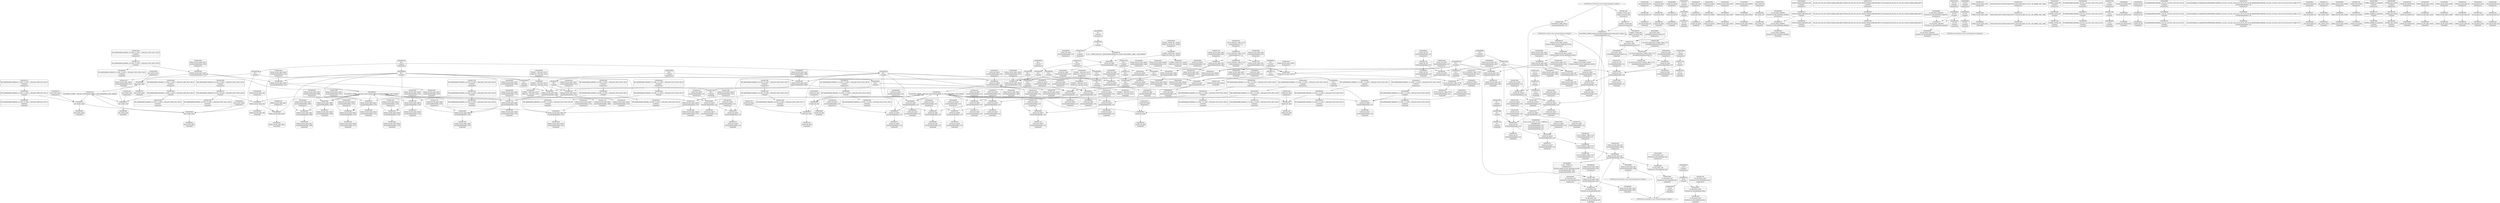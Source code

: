 digraph {
	CE0x4b2f620 [shape=record,shape=Mrecord,label="{CE0x4b2f620|i64*_getelementptr_inbounds_(_9_x_i64_,_9_x_i64_*___llvm_gcov_ctr413,_i64_0,_i64_6)|*Constant*|*SummSink*}"]
	CE0x4b75e80 [shape=record,shape=Mrecord,label="{CE0x4b75e80|current_sid:_tmp24|security/selinux/hooks.c,220|*SummSource*}"]
	CE0x4b72b10 [shape=record,shape=Mrecord,label="{CE0x4b72b10|current_sid:_cred|security/selinux/hooks.c,218|*SummSource*}"]
	CE0x4b378b0 [shape=record,shape=Mrecord,label="{CE0x4b378b0|_call_void_mcount()_#3}"]
	CE0x4b406a0 [shape=record,shape=Mrecord,label="{CE0x4b406a0|i64*_getelementptr_inbounds_(_11_x_i64_,_11_x_i64_*___llvm_gcov_ctr125,_i64_0,_i64_9)|*Constant*}"]
	CE0x4b153b0 [shape=record,shape=Mrecord,label="{CE0x4b153b0|current_sid:_entry}"]
	CE0x4b0ea60 [shape=record,shape=Mrecord,label="{CE0x4b0ea60|i64*_getelementptr_inbounds_(_11_x_i64_,_11_x_i64_*___llvm_gcov_ctr125,_i64_0,_i64_1)|*Constant*}"]
	CE0x4b1e7f0 [shape=record,shape=Mrecord,label="{CE0x4b1e7f0|avc_has_perm:_tclass|Function::avc_has_perm&Arg::tclass::|*SummSource*}"]
	CE0x4b74190 [shape=record,shape=Mrecord,label="{CE0x4b74190|current_sid:_tmp22|security/selinux/hooks.c,218|*SummSink*}"]
	CE0x4b11dc0 [shape=record,shape=Mrecord,label="{CE0x4b11dc0|i64*_getelementptr_inbounds_(_9_x_i64_,_9_x_i64_*___llvm_gcov_ctr413,_i64_0,_i64_7)|*Constant*}"]
	CE0x4b5e570 [shape=record,shape=Mrecord,label="{CE0x4b5e570|current_sid:_do.end}"]
	CE0x4b40110 [shape=record,shape=Mrecord,label="{CE0x4b40110|i32_218|*Constant*|*SummSink*}"]
	CE0x4b18860 [shape=record,shape=Mrecord,label="{CE0x4b18860|selinux_tun_dev_open:_tmp2|security/selinux/hooks.c,4693|*SummSource*}"]
	CE0x549c190 [shape=record,shape=Mrecord,label="{CE0x549c190|selinux_tun_dev_open:_tmp11|security/selinux/hooks.c,4703}"]
	CE0x4b4d070 [shape=record,shape=Mrecord,label="{CE0x4b4d070|current_sid:_if.end|*SummSource*}"]
	CE0x4b37c40 [shape=record,shape=Mrecord,label="{CE0x4b37c40|current_sid:_if.then|*SummSink*}"]
	CE0x4b06d10 [shape=record,shape=Mrecord,label="{CE0x4b06d10|selinux_tun_dev_open:_if.end}"]
	CE0x4b0bf40 [shape=record,shape=Mrecord,label="{CE0x4b0bf40|selinux_tun_dev_open:_if.then5}"]
	CE0x4b2e4a0 [shape=record,shape=Mrecord,label="{CE0x4b2e4a0|current_sid:_tobool|security/selinux/hooks.c,218|*SummSource*}"]
	CE0x4b054f0 [shape=record,shape=Mrecord,label="{CE0x4b054f0|i64*_getelementptr_inbounds_(_2_x_i64_,_2_x_i64_*___llvm_gcov_ctr98,_i64_0,_i64_1)|*Constant*|*SummSink*}"]
	CE0x4b45240 [shape=record,shape=Mrecord,label="{CE0x4b45240|_ret_i32_%retval.0,_!dbg_!27728|security/selinux/avc.c,775|*SummSource*}"]
	CE0x4b11d50 [shape=record,shape=Mrecord,label="{CE0x4b11d50|i64*_getelementptr_inbounds_(_9_x_i64_,_9_x_i64_*___llvm_gcov_ctr413,_i64_0,_i64_7)|*Constant*|*SummSink*}"]
	CE0x4b34960 [shape=record,shape=Mrecord,label="{CE0x4b34960|current_sid:_tmp19|security/selinux/hooks.c,218}"]
	CE0x4b34210 [shape=record,shape=Mrecord,label="{CE0x4b34210|current_sid:_tmp19|security/selinux/hooks.c,218|*SummSource*}"]
	CE0x4b14a90 [shape=record,shape=Mrecord,label="{CE0x4b14a90|avc_has_perm:_ssid|Function::avc_has_perm&Arg::ssid::|*SummSink*}"]
	CE0x4b76390 [shape=record,shape=Mrecord,label="{CE0x4b76390|get_current:_bb|*SummSink*}"]
	CE0x4b0e670 [shape=record,shape=Mrecord,label="{CE0x4b0e670|i64*_getelementptr_inbounds_(_9_x_i64_,_9_x_i64_*___llvm_gcov_ctr413,_i64_0,_i64_3)|*Constant*|*SummSink*}"]
	CE0x4b2bcb0 [shape=record,shape=Mrecord,label="{CE0x4b2bcb0|selinux_tun_dev_open:_tmp7|security/selinux/hooks.c,4699|*SummSink*}"]
	CE0x4b1ca40 [shape=record,shape=Mrecord,label="{CE0x4b1ca40|selinux_tun_dev_open:_tmp12|security/selinux/hooks.c,4703}"]
	CE0x4b39250 [shape=record,shape=Mrecord,label="{CE0x4b39250|i64*_getelementptr_inbounds_(_11_x_i64_,_11_x_i64_*___llvm_gcov_ctr125,_i64_0,_i64_1)|*Constant*|*SummSink*}"]
	CE0x4b2aee0 [shape=record,shape=Mrecord,label="{CE0x4b2aee0|i8_1|*Constant*}"]
	CE0x4b0d150 [shape=record,shape=Mrecord,label="{CE0x4b0d150|selinux_tun_dev_open:_security|Function::selinux_tun_dev_open&Arg::security::|*SummSource*}"]
	CE0x4b272d0 [shape=record,shape=Mrecord,label="{CE0x4b272d0|selinux_tun_dev_open:_call3|security/selinux/hooks.c,4701}"]
	CE0x4b74f30 [shape=record,shape=Mrecord,label="{CE0x4b74f30|current_sid:_sid|security/selinux/hooks.c,220|*SummSource*}"]
	CE0x4b4ac10 [shape=record,shape=Mrecord,label="{CE0x4b4ac10|%struct.common_audit_data*_null|*Constant*}"]
	CE0x4b1cdc0 [shape=record,shape=Mrecord,label="{CE0x4b1cdc0|COLLAPSED:_GCMRE___llvm_gcov_ctr98_internal_global_2_x_i64_zeroinitializer:_elem_0:default:}"]
	"CONST[source:1(input),value:2(dynamic)][purpose:{object}]"
	CE0x4b451d0 [shape=record,shape=Mrecord,label="{CE0x4b451d0|_ret_i32_%retval.0,_!dbg_!27728|security/selinux/avc.c,775|*SummSink*}"]
	CE0x4b05250 [shape=record,shape=Mrecord,label="{CE0x4b05250|i16_49|*Constant*|*SummSink*}"]
	CE0x4b1ad30 [shape=record,shape=Mrecord,label="{CE0x4b1ad30|selinux_tun_dev_open:_sid7|security/selinux/hooks.c,4705|*SummSource*}"]
	CE0x4b38990 [shape=record,shape=Mrecord,label="{CE0x4b38990|selinux_tun_dev_open:_tmp5|security/selinux/hooks.c,4699|*SummSource*}"]
	CE0x4b27090 [shape=record,shape=Mrecord,label="{CE0x4b27090|selinux_tun_dev_open:_tmp9|security/selinux/hooks.c,4700|*SummSink*}"]
	CE0x4b729a0 [shape=record,shape=Mrecord,label="{CE0x4b729a0|current_sid:_cred|security/selinux/hooks.c,218}"]
	CE0x4b64990 [shape=record,shape=Mrecord,label="{CE0x4b64990|current_sid:_tmp11|security/selinux/hooks.c,218|*SummSource*}"]
	CE0x4b17a10 [shape=record,shape=Mrecord,label="{CE0x4b17a10|i32_(i32,_i32,_i16,_i32,_%struct.common_audit_data*)*_bitcast_(i32_(i32,_i32,_i16,_i32,_%struct.common_audit_data.495*)*_avc_has_perm_to_i32_(i32,_i32,_i16,_i32,_%struct.common_audit_data*)*)|*Constant*|*SummSource*}"]
	CE0x4b1d470 [shape=record,shape=Mrecord,label="{CE0x4b1d470|current_sid:_tmp3|*SummSource*}"]
	CE0x4b64b30 [shape=record,shape=Mrecord,label="{CE0x4b64b30|current_sid:_tmp11|security/selinux/hooks.c,218|*SummSink*}"]
	CE0x4b0be40 [shape=record,shape=Mrecord,label="{CE0x4b0be40|selinux_tun_dev_open:_sid1|security/selinux/hooks.c,4697|*SummSource*}"]
	CE0x4b628a0 [shape=record,shape=Mrecord,label="{CE0x4b628a0|i64_4|*Constant*}"]
	CE0x4b73a50 [shape=record,shape=Mrecord,label="{CE0x4b73a50|current_sid:_security|security/selinux/hooks.c,218|*SummSink*}"]
	CE0x4b499b0 [shape=record,shape=Mrecord,label="{CE0x4b499b0|avc_has_perm:_requested|Function::avc_has_perm&Arg::requested::|*SummSource*}"]
	CE0x4b27100 [shape=record,shape=Mrecord,label="{CE0x4b27100|selinux_tun_dev_open:_tmp9|security/selinux/hooks.c,4700|*SummSource*}"]
	CE0x4b0b1a0 [shape=record,shape=Mrecord,label="{CE0x4b0b1a0|current_sid:_entry|*SummSink*}"]
	CE0x4b29e00 [shape=record,shape=Mrecord,label="{CE0x4b29e00|i32_256|*Constant*}"]
	CE0x4b17730 [shape=record,shape=Mrecord,label="{CE0x4b17730|selinux_tun_dev_open:_tmp8|security/selinux/hooks.c,4700}"]
	CE0x4b2c250 [shape=record,shape=Mrecord,label="{CE0x4b2c250|i64_5|*Constant*|*SummSource*}"]
	"CONST[source:0(mediator),value:2(dynamic)][purpose:{object}]"
	CE0x4b48730 [shape=record,shape=Mrecord,label="{CE0x4b48730|_ret_i32_%retval.0,_!dbg_!27728|security/selinux/avc.c,775}"]
	CE0x4b25050 [shape=record,shape=Mrecord,label="{CE0x4b25050|_ret_i32_%retval.0,_!dbg_!27734|security/selinux/hooks.c,4708|*SummSource*}"]
	CE0x4b1e1a0 [shape=record,shape=Mrecord,label="{CE0x4b1e1a0|avc_has_perm:_tsid|Function::avc_has_perm&Arg::tsid::}"]
	CE0x4b18640 [shape=record,shape=Mrecord,label="{CE0x4b18640|i64_1|*Constant*|*SummSink*}"]
	CE0x4b5f890 [shape=record,shape=Mrecord,label="{CE0x4b5f890|current_sid:_tmp16|security/selinux/hooks.c,218|*SummSource*}"]
	CE0x4b19270 [shape=record,shape=Mrecord,label="{CE0x4b19270|get_current:_tmp1|*SummSink*}"]
	CE0x4b37400 [shape=record,shape=Mrecord,label="{CE0x4b37400|GLOBAL:_current_task|Global_var:current_task|*SummSource*}"]
	CE0x4b39a70 [shape=record,shape=Mrecord,label="{CE0x4b39a70|current_sid:_tmp5|security/selinux/hooks.c,218|*SummSource*}"]
	CE0x4b0b640 [shape=record,shape=Mrecord,label="{CE0x4b0b640|selinux_tun_dev_open:_entry|*SummSink*}"]
	CE0x4b0fb40 [shape=record,shape=Mrecord,label="{CE0x4b0fb40|current_sid:_call|security/selinux/hooks.c,218|*SummSink*}"]
	CE0x4b2ace0 [shape=record,shape=Mrecord,label="{CE0x4b2ace0|current_sid:_tmp16|security/selinux/hooks.c,218|*SummSink*}"]
	CE0x4b17030 [shape=record,shape=Mrecord,label="{CE0x4b17030|current_sid:_tmp14|security/selinux/hooks.c,218|*SummSource*}"]
	CE0x4b33f80 [shape=record,shape=Mrecord,label="{CE0x4b33f80|current_sid:_tmp17|security/selinux/hooks.c,218|*SummSink*}"]
	CE0x4b34440 [shape=record,shape=Mrecord,label="{CE0x4b34440|current_sid:_tmp18|security/selinux/hooks.c,218}"]
	CE0x4b362c0 [shape=record,shape=Mrecord,label="{CE0x4b362c0|GLOBAL:___llvm_gcov_ctr125|Global_var:__llvm_gcov_ctr125|*SummSink*}"]
	CE0x4b34fc0 [shape=record,shape=Mrecord,label="{CE0x4b34fc0|current_sid:_tmp19|security/selinux/hooks.c,218|*SummSink*}"]
	CE0x4b21480 [shape=record,shape=Mrecord,label="{CE0x4b21480|%struct.task_struct*_(%struct.task_struct**)*_asm_movq_%gs:$_1:P_,$0_,_r,im,_dirflag_,_fpsr_,_flags_|*SummSink*}"]
	CE0x4b21270 [shape=record,shape=Mrecord,label="{CE0x4b21270|%struct.task_struct*_(%struct.task_struct**)*_asm_movq_%gs:$_1:P_,$0_,_r,im,_dirflag_,_fpsr_,_flags_}"]
	CE0x4b16b30 [shape=record,shape=Mrecord,label="{CE0x4b16b30|GLOBAL:_current_sid|*Constant*}"]
	CE0x4b40380 [shape=record,shape=Mrecord,label="{CE0x4b40380|i8*_getelementptr_inbounds_(_45_x_i8_,_45_x_i8_*_.str12,_i32_0,_i32_0)|*Constant*|*SummSource*}"]
	CE0x4b142f0 [shape=record,shape=Mrecord,label="{CE0x4b142f0|selinux_tun_dev_open:_tmp4|security/selinux/hooks.c,4699}"]
	CE0x4b30510 [shape=record,shape=Mrecord,label="{CE0x4b30510|get_current:_tmp2|*SummSource*}"]
	CE0x4b11af0 [shape=record,shape=Mrecord,label="{CE0x4b11af0|current_sid:_tmp2|*SummSink*}"]
	CE0x4b0f210 [shape=record,shape=Mrecord,label="{CE0x4b0f210|get_current:_tmp2}"]
	CE0x4b1d530 [shape=record,shape=Mrecord,label="{CE0x4b1d530|current_sid:_tmp3|*SummSink*}"]
	CE0x4b73f20 [shape=record,shape=Mrecord,label="{CE0x4b73f20|current_sid:_tmp22|security/selinux/hooks.c,218}"]
	CE0x4b29490 [shape=record,shape=Mrecord,label="{CE0x4b29490|i64_4|*Constant*}"]
	CE0x4b28060 [shape=record,shape=Mrecord,label="{CE0x4b28060|i1_true|*Constant*|*SummSink*}"]
	CE0x4b1ab50 [shape=record,shape=Mrecord,label="{CE0x4b1ab50|i64*_getelementptr_inbounds_(_9_x_i64_,_9_x_i64_*___llvm_gcov_ctr413,_i64_0,_i64_8)|*Constant*|*SummSink*}"]
	CE0x4b29f40 [shape=record,shape=Mrecord,label="{CE0x4b29f40|i32_256|*Constant*|*SummSource*}"]
	CE0x4b5e500 [shape=record,shape=Mrecord,label="{CE0x4b5e500|i64*_getelementptr_inbounds_(_11_x_i64_,_11_x_i64_*___llvm_gcov_ctr125,_i64_0,_i64_0)|*Constant*|*SummSink*}"]
	CE0x4b2b060 [shape=record,shape=Mrecord,label="{CE0x4b2b060|i8_1|*Constant*|*SummSource*}"]
	CE0x4b16d70 [shape=record,shape=Mrecord,label="{CE0x4b16d70|i64*_getelementptr_inbounds_(_11_x_i64_,_11_x_i64_*___llvm_gcov_ctr125,_i64_0,_i64_8)|*Constant*|*SummSink*}"]
	CE0x4b72540 [shape=record,shape=Mrecord,label="{CE0x4b72540|_ret_%struct.task_struct*_%tmp4,_!dbg_!27714|./arch/x86/include/asm/current.h,14|*SummSink*}"]
	CE0x4b60e80 [shape=record,shape=Mrecord,label="{CE0x4b60e80|current_sid:_land.lhs.true2|*SummSource*}"]
	CE0x4b0faa0 [shape=record,shape=Mrecord,label="{CE0x4b0faa0|current_sid:_call|security/selinux/hooks.c,218|*SummSource*}"]
	CE0x4b735e0 [shape=record,shape=Mrecord,label="{CE0x4b735e0|i32_22|*Constant*|*SummSource*}"]
	CE0x4b62090 [shape=record,shape=Mrecord,label="{CE0x4b62090|current_sid:_tmp9|security/selinux/hooks.c,218|*SummSource*}"]
	CE0x4b76180 [shape=record,shape=Mrecord,label="{CE0x4b76180|get_current:_bb}"]
	CE0x4b0ca70 [shape=record,shape=Mrecord,label="{CE0x4b0ca70|selinux_tun_dev_open:_call2|security/selinux/hooks.c,4697}"]
	CE0x4b0a190 [shape=record,shape=Mrecord,label="{CE0x4b0a190|_ret_i32_%tmp24,_!dbg_!27742|security/selinux/hooks.c,220|*SummSource*}"]
	CE0x4b1abc0 [shape=record,shape=Mrecord,label="{CE0x4b1abc0|selinux_tun_dev_open:_sid7|security/selinux/hooks.c,4705}"]
	CE0x4b0f490 [shape=record,shape=Mrecord,label="{CE0x4b0f490|i64_2|*Constant*}"]
	CE0x4b0d620 [shape=record,shape=Mrecord,label="{CE0x4b0d620|selinux_tun_dev_open:_tmp1}"]
	CE0x4b739e0 [shape=record,shape=Mrecord,label="{CE0x4b739e0|current_sid:_security|security/selinux/hooks.c,218|*SummSource*}"]
	CE0x4b38800 [shape=record,shape=Mrecord,label="{CE0x4b38800|get_current:_tmp4|./arch/x86/include/asm/current.h,14|*SummSource*}"]
	CE0x5eecf30 [shape=record,shape=Mrecord,label="{CE0x5eecf30|avc_has_perm:_tsid|Function::avc_has_perm&Arg::tsid::|*SummSink*}"]
	CE0x4b35bd0 [shape=record,shape=Mrecord,label="{CE0x4b35bd0|current_sid:_call4|security/selinux/hooks.c,218|*SummSource*}"]
	CE0x4b2e770 [shape=record,shape=Mrecord,label="{CE0x4b2e770|i64_3|*Constant*}"]
	CE0x4b11f60 [shape=record,shape=Mrecord,label="{CE0x4b11f60|i64*_getelementptr_inbounds_(_9_x_i64_,_9_x_i64_*___llvm_gcov_ctr413,_i64_0,_i64_7)|*Constant*|*SummSource*}"]
	CE0x4b2c870 [shape=record,shape=Mrecord,label="{CE0x4b2c870|selinux_tun_dev_open:_tmp18|security/selinux/hooks.c,4708|*SummSink*}"]
	CE0x4b73070 [shape=record,shape=Mrecord,label="{CE0x4b73070|current_sid:_tmp21|security/selinux/hooks.c,218}"]
	CE0x4b281d0 [shape=record,shape=Mrecord,label="{CE0x4b281d0|i64*_getelementptr_inbounds_(_11_x_i64_,_11_x_i64_*___llvm_gcov_ctr125,_i64_0,_i64_8)|*Constant*}"]
	CE0x4b29840 [shape=record,shape=Mrecord,label="{CE0x4b29840|selinux_tun_dev_open:_tmp12|security/selinux/hooks.c,4703|*SummSink*}"]
	CE0x4b72810 [shape=record,shape=Mrecord,label="{CE0x4b72810|i32_78|*Constant*|*SummSink*}"]
	CE0x4b0b3b0 [shape=record,shape=Mrecord,label="{CE0x4b0b3b0|selinux_tun_dev_open:_security|Function::selinux_tun_dev_open&Arg::security::|*SummSink*}"]
	CE0x4b2c390 [shape=record,shape=Mrecord,label="{CE0x4b2c390|selinux_tun_dev_open:_tmp10|security/selinux/hooks.c,4703}"]
	CE0x4b4cf70 [shape=record,shape=Mrecord,label="{CE0x4b4cf70|current_sid:_if.end}"]
	CE0x4b0f5a0 [shape=record,shape=Mrecord,label="{CE0x4b0f5a0|current_sid:_tmp4|security/selinux/hooks.c,218|*SummSource*}"]
	CE0x4b09380 [shape=record,shape=Mrecord,label="{CE0x4b09380|selinux_tun_dev_open:_tmp2|security/selinux/hooks.c,4693}"]
	CE0x4b24e40 [shape=record,shape=Mrecord,label="{CE0x4b24e40|current_sid:_bb|*SummSink*}"]
	CE0x4b36400 [shape=record,shape=Mrecord,label="{CE0x4b36400|i64_0|*Constant*}"]
	CE0x4b149f0 [shape=record,shape=Mrecord,label="{CE0x4b149f0|avc_has_perm:_ssid|Function::avc_has_perm&Arg::ssid::|*SummSource*}"]
	CE0x4b487a0 [shape=record,shape=Mrecord,label="{CE0x4b487a0|%struct.common_audit_data*_null|*Constant*|*SummSink*}"]
	CE0x4b351b0 [shape=record,shape=Mrecord,label="{CE0x4b351b0|current_sid:_tmp20|security/selinux/hooks.c,218}"]
	CE0x4b29af0 [shape=record,shape=Mrecord,label="{CE0x4b29af0|selinux_tun_dev_open:_tmp13|security/selinux/hooks.c,4703}"]
	CE0x4b1c6a0 [shape=record,shape=Mrecord,label="{CE0x4b1c6a0|i32_128|*Constant*|*SummSource*}"]
	CE0x4b11c50 [shape=record,shape=Mrecord,label="{CE0x4b11c50|current_sid:_call|security/selinux/hooks.c,218}"]
	CE0x4b74e90 [shape=record,shape=Mrecord,label="{CE0x4b74e90|current_sid:_sid|security/selinux/hooks.c,220}"]
	CE0x4b2c0a0 [shape=record,shape=Mrecord,label="{CE0x4b2c0a0|i64_4|*Constant*|*SummSink*}"]
	CE0x4b0e170 [shape=record,shape=Mrecord,label="{CE0x4b0e170|i64*_getelementptr_inbounds_(_9_x_i64_,_9_x_i64_*___llvm_gcov_ctr413,_i64_0,_i64_0)|*Constant*}"]
	CE0x4b5ced0 [shape=record,shape=Mrecord,label="{CE0x4b5ced0|i64*_getelementptr_inbounds_(_11_x_i64_,_11_x_i64_*___llvm_gcov_ctr125,_i64_0,_i64_6)|*Constant*}"]
	CE0x4b41710 [shape=record,shape=Mrecord,label="{CE0x4b41710|current_sid:_tmp6|security/selinux/hooks.c,218|*SummSink*}"]
	CE0x4b60020 [shape=record,shape=Mrecord,label="{CE0x4b60020|i64*_getelementptr_inbounds_(_11_x_i64_,_11_x_i64_*___llvm_gcov_ctr125,_i64_0,_i64_0)|*Constant*|*SummSource*}"]
	CE0x4b762b0 [shape=record,shape=Mrecord,label="{CE0x4b762b0|get_current:_bb|*SummSource*}"]
	CE0x4b34ea0 [shape=record,shape=Mrecord,label="{CE0x4b34ea0|i64*_getelementptr_inbounds_(_11_x_i64_,_11_x_i64_*___llvm_gcov_ctr125,_i64_0,_i64_10)|*Constant*|*SummSource*}"]
	CE0x4b403f0 [shape=record,shape=Mrecord,label="{CE0x4b403f0|i8*_getelementptr_inbounds_(_45_x_i8_,_45_x_i8_*_.str12,_i32_0,_i32_0)|*Constant*|*SummSink*}"]
	CE0x4b72a10 [shape=record,shape=Mrecord,label="{CE0x4b72a10|i32_1|*Constant*|*SummSink*}"]
	CE0x4b0ac20 [shape=record,shape=Mrecord,label="{CE0x4b0ac20|i32_0|*Constant*|*SummSink*}"]
	CE0x4b30010 [shape=record,shape=Mrecord,label="{CE0x4b30010|selinux_tun_dev_open:_tmp17|security/selinux/hooks.c,4705|*SummSource*}"]
	CE0x4b0e2f0 [shape=record,shape=Mrecord,label="{CE0x4b0e2f0|selinux_tun_dev_open:_tmp5|security/selinux/hooks.c,4699}"]
	CE0x4b33f10 [shape=record,shape=Mrecord,label="{CE0x4b33f10|current_sid:_tmp17|security/selinux/hooks.c,218|*SummSource*}"]
	CE0x4b0eb00 [shape=record,shape=Mrecord,label="{CE0x4b0eb00|i64*_getelementptr_inbounds_(_11_x_i64_,_11_x_i64_*___llvm_gcov_ctr125,_i64_0,_i64_1)|*Constant*|*SummSource*}"]
	CE0x4b37020 [shape=record,shape=Mrecord,label="{CE0x4b37020|i8*_getelementptr_inbounds_(_25_x_i8_,_25_x_i8_*_.str3,_i32_0,_i32_0)|*Constant*|*SummSink*}"]
	CE0x4b15d80 [shape=record,shape=Mrecord,label="{CE0x4b15d80|selinux_tun_dev_open:_tmp16|security/selinux/hooks.c,4705|*SummSource*}"]
	CE0x4b5c0a0 [shape=record,shape=Mrecord,label="{CE0x4b5c0a0|current_sid:_tmp10|security/selinux/hooks.c,218|*SummSink*}"]
	CE0x4b0ff00 [shape=record,shape=Mrecord,label="{CE0x4b0ff00|selinux_tun_dev_open:_call|security/selinux/hooks.c,4694|*SummSink*}"]
	CE0x4b75f70 [shape=record,shape=Mrecord,label="{CE0x4b75f70|current_sid:_tmp24|security/selinux/hooks.c,220|*SummSink*}"]
	CE0x4b1ed60 [shape=record,shape=Mrecord,label="{CE0x4b1ed60|i64*_getelementptr_inbounds_(_9_x_i64_,_9_x_i64_*___llvm_gcov_ctr413,_i64_0,_i64_3)|*Constant*|*SummSource*}"]
	CE0x4b7dad0 [shape=record,shape=Mrecord,label="{CE0x4b7dad0|i64*_getelementptr_inbounds_(_2_x_i64_,_2_x_i64_*___llvm_gcov_ctr98,_i64_0,_i64_0)|*Constant*|*SummSource*}"]
	CE0x4b2fad0 [shape=record,shape=Mrecord,label="{CE0x4b2fad0|GLOBAL:___llvm_gcov_ctr413|Global_var:__llvm_gcov_ctr413}"]
	CE0x4b39be0 [shape=record,shape=Mrecord,label="{CE0x4b39be0|current_sid:_tmp5|security/selinux/hooks.c,218|*SummSink*}"]
	CE0x4b607e0 [shape=record,shape=Mrecord,label="{CE0x4b607e0|0:_i8,_:_GCMR_current_sid.__warned_internal_global_i8_0,_section_.data.unlikely_,_align_1:_elem_0:default:}"]
	CE0x4b2d3b0 [shape=record,shape=Mrecord,label="{CE0x4b2d3b0|i64_0|*Constant*|*SummSource*}"]
	CE0x4b5a4e0 [shape=record,shape=Mrecord,label="{CE0x4b5a4e0|_call_void_lockdep_rcu_suspicious(i8*_getelementptr_inbounds_(_25_x_i8_,_25_x_i8_*_.str3,_i32_0,_i32_0),_i32_218,_i8*_getelementptr_inbounds_(_45_x_i8_,_45_x_i8_*_.str12,_i32_0,_i32_0))_#10,_!dbg_!27727|security/selinux/hooks.c,218|*SummSink*}"]
	CE0x4b35a50 [shape=record,shape=Mrecord,label="{CE0x4b35a50|current_sid:_call4|security/selinux/hooks.c,218}"]
	CE0x4b05d50 [shape=record,shape=Mrecord,label="{CE0x4b05d50|current_sid:_bb}"]
	CE0x4b2e8a0 [shape=record,shape=Mrecord,label="{CE0x4b2e8a0|selinux_tun_dev_open:_call3|security/selinux/hooks.c,4701|*SummSource*}"]
	CE0x4b050e0 [shape=record,shape=Mrecord,label="{CE0x4b050e0|i16_49|*Constant*|*SummSource*}"]
	CE0x4b20b90 [shape=record,shape=Mrecord,label="{CE0x4b20b90|current_sid:_tobool1|security/selinux/hooks.c,218|*SummSource*}"]
	CE0x4b15340 [shape=record,shape=Mrecord,label="{CE0x4b15340|GLOBAL:_current_sid|*Constant*|*SummSink*}"]
	CE0x4b09560 [shape=record,shape=Mrecord,label="{CE0x4b09560|selinux_tun_dev_open:_if.then5|*SummSink*}"]
	CE0x4b0b040 [shape=record,shape=Mrecord,label="{CE0x4b0b040|_ret_i32_%tmp24,_!dbg_!27742|security/selinux/hooks.c,220}"]
	CE0x4b0ad80 [shape=record,shape=Mrecord,label="{CE0x4b0ad80|selinux_tun_dev_open:_tmp|*SummSource*}"]
	CE0x4b727a0 [shape=record,shape=Mrecord,label="{CE0x4b727a0|i32_78|*Constant*}"]
	CE0x4b3aba0 [shape=record,shape=Mrecord,label="{CE0x4b3aba0|GLOBAL:_current_sid.__warned|Global_var:current_sid.__warned}"]
	CE0x4b20ab0 [shape=record,shape=Mrecord,label="{CE0x4b20ab0|current_sid:_tobool1|security/selinux/hooks.c,218}"]
	CE0x4b73210 [shape=record,shape=Mrecord,label="{CE0x4b73210|current_sid:_tmp21|security/selinux/hooks.c,218|*SummSink*}"]
	CE0x4b15df0 [shape=record,shape=Mrecord,label="{CE0x4b15df0|selinux_tun_dev_open:_tmp16|security/selinux/hooks.c,4705|*SummSink*}"]
	CE0x4b5eb80 [shape=record,shape=Mrecord,label="{CE0x4b5eb80|current_sid:_tmp|*SummSource*}"]
	CE0x4b1a480 [shape=record,shape=Mrecord,label="{CE0x4b1a480|current_sid:_tmp13|security/selinux/hooks.c,218|*SummSink*}"]
	CE0x4b34c50 [shape=record,shape=Mrecord,label="{CE0x4b34c50|i64*_getelementptr_inbounds_(_11_x_i64_,_11_x_i64_*___llvm_gcov_ctr125,_i64_0,_i64_10)|*Constant*}"]
	CE0x4b25d50 [shape=record,shape=Mrecord,label="{CE0x4b25d50|selinux_tun_dev_open:_tmp14|security/selinux/hooks.c,4704|*SummSource*}"]
	CE0x4b40870 [shape=record,shape=Mrecord,label="{CE0x4b40870|i64*_getelementptr_inbounds_(_11_x_i64_,_11_x_i64_*___llvm_gcov_ctr125,_i64_0,_i64_9)|*Constant*|*SummSource*}"]
	CE0x4b0df10 [shape=record,shape=Mrecord,label="{CE0x4b0df10|_call_void_mcount()_#3|*SummSource*}"]
	CE0x4b609c0 [shape=record,shape=Mrecord,label="{CE0x4b609c0|current_sid:_tmp8|security/selinux/hooks.c,218|*SummSource*}"]
	"CONST[source:0(mediator),value:0(static)][purpose:{operation}]"
	CE0x4b0e360 [shape=record,shape=Mrecord,label="{CE0x4b0e360|GLOBAL:___llvm_gcov_ctr413|Global_var:__llvm_gcov_ctr413|*SummSource*}"]
	CE0x4b20700 [shape=record,shape=Mrecord,label="{CE0x4b20700|selinux_tun_dev_open:_tmp13|security/selinux/hooks.c,4703|*SummSink*}"]
	CE0x4b35030 [shape=record,shape=Mrecord,label="{CE0x4b35030|get_current:_entry|*SummSink*}"]
	CE0x4b5eaa0 [shape=record,shape=Mrecord,label="{CE0x4b5eaa0|current_sid:_tmp}"]
	CE0x4b29620 [shape=record,shape=Mrecord,label="{CE0x4b29620|i64_4|*Constant*|*SummSource*}"]
	CE0x4b18c50 [shape=record,shape=Mrecord,label="{CE0x4b18c50|avc_has_perm:_tclass|Function::avc_has_perm&Arg::tclass::}"]
	CE0x4b0d0a0 [shape=record,shape=Mrecord,label="{CE0x4b0d0a0|selinux_tun_dev_open:_if.then|*SummSink*}"]
	CE0x4b20590 [shape=record,shape=Mrecord,label="{CE0x4b20590|selinux_tun_dev_open:_tmp13|security/selinux/hooks.c,4703|*SummSource*}"]
	CE0x4b25a70 [shape=record,shape=Mrecord,label="{CE0x4b25a70|current_sid:_entry|*SummSource*}"]
	CE0x549c440 [shape=record,shape=Mrecord,label="{CE0x549c440|selinux_tun_dev_open:_tmp11|security/selinux/hooks.c,4703|*SummSink*}"]
	CE0x4b13dc0 [shape=record,shape=Mrecord,label="{CE0x4b13dc0|selinux_tun_dev_open:_tmp19|security/selinux/hooks.c,4708}"]
	CE0x4b38b30 [shape=record,shape=Mrecord,label="{CE0x4b38b30|GLOBAL:___llvm_gcov_ctr125|Global_var:__llvm_gcov_ctr125}"]
	CE0x4b11a80 [shape=record,shape=Mrecord,label="{CE0x4b11a80|current_sid:_tmp2|*SummSource*}"]
	CE0x4b2fb40 [shape=record,shape=Mrecord,label="{CE0x4b2fb40|selinux_tun_dev_open:_tmp4|security/selinux/hooks.c,4699|*SummSource*}"]
	CE0x4b43eb0 [shape=record,shape=Mrecord,label="{CE0x4b43eb0|selinux_tun_dev_open:_tobool|security/selinux/hooks.c,4699}"]
	CE0x4b61190 [shape=record,shape=Mrecord,label="{CE0x4b61190|current_sid:_do.body|*SummSource*}"]
	CE0x4b13f30 [shape=record,shape=Mrecord,label="{CE0x4b13f30|selinux_tun_dev_open:_tmp19|security/selinux/hooks.c,4708|*SummSource*}"]
	CE0x4b1f9f0 [shape=record,shape=Mrecord,label="{CE0x4b1f9f0|GLOBAL:_lockdep_rcu_suspicious|*Constant*|*SummSink*}"]
	CE0x4b24880 [shape=record,shape=Mrecord,label="{CE0x4b24880|GLOBAL:_get_current|*Constant*|*SummSource*}"]
	CE0x4b77ea0 [shape=record,shape=Mrecord,label="{CE0x4b77ea0|get_current:_tmp4|./arch/x86/include/asm/current.h,14}"]
	CE0x4b05870 [shape=record,shape=Mrecord,label="{CE0x4b05870|get_current:_tmp}"]
	CE0x4b062f0 [shape=record,shape=Mrecord,label="{CE0x4b062f0|selinux_tun_dev_open:_if.then5|*SummSource*}"]
	CE0x4b5f590 [shape=record,shape=Mrecord,label="{CE0x4b5f590|_call_void_lockdep_rcu_suspicious(i8*_getelementptr_inbounds_(_25_x_i8_,_25_x_i8_*_.str3,_i32_0,_i32_0),_i32_218,_i8*_getelementptr_inbounds_(_45_x_i8_,_45_x_i8_*_.str12,_i32_0,_i32_0))_#10,_!dbg_!27727|security/selinux/hooks.c,218}"]
	CE0x4b383a0 [shape=record,shape=Mrecord,label="{CE0x4b383a0|0:_i32,_4:_i32,_8:_i32,_12:_i32,_:_CMRE_4,8_|*MultipleSource*|security/selinux/hooks.c,218|security/selinux/hooks.c,218|security/selinux/hooks.c,220}"]
	CE0x4b1ce30 [shape=record,shape=Mrecord,label="{CE0x4b1ce30|get_current:_tmp|*SummSource*}"]
	CE0x4b0c180 [shape=record,shape=Mrecord,label="{CE0x4b0c180|selinux_tun_dev_open:_sid1|security/selinux/hooks.c,4697|*SummSink*}"]
	CE0x4b331a0 [shape=record,shape=Mrecord,label="{CE0x4b331a0|selinux_tun_dev_open:_retval.0|*SummSource*}"]
	CE0x4b5cb00 [shape=record,shape=Mrecord,label="{CE0x4b5cb00|current_sid:_tmp12|security/selinux/hooks.c,218|*SummSource*}"]
	CE0x4b38d40 [shape=record,shape=Mrecord,label="{CE0x4b38d40|GLOBAL:___llvm_gcov_ctr125|Global_var:__llvm_gcov_ctr125|*SummSource*}"]
	CE0x4b0fc30 [shape=record,shape=Mrecord,label="{CE0x4b0fc30|current_sid:_tobool|security/selinux/hooks.c,218|*SummSink*}"]
	CE0x4b30710 [shape=record,shape=Mrecord,label="{CE0x4b30710|current_sid:_land.lhs.true}"]
	CE0x4b2c790 [shape=record,shape=Mrecord,label="{CE0x4b2c790|selinux_tun_dev_open:_tmp18|security/selinux/hooks.c,4708}"]
	CE0x4b141c0 [shape=record,shape=Mrecord,label="{CE0x4b141c0|i64_2|*Constant*}"]
	CE0x4b116c0 [shape=record,shape=Mrecord,label="{CE0x4b116c0|i64*_getelementptr_inbounds_(_9_x_i64_,_9_x_i64_*___llvm_gcov_ctr413,_i64_0,_i64_8)|*Constant*}"]
	CE0x4b345c0 [shape=record,shape=Mrecord,label="{CE0x4b345c0|current_sid:_tmp18|security/selinux/hooks.c,218|*SummSource*}"]
	CE0x4b5f280 [shape=record,shape=Mrecord,label="{CE0x4b5f280|current_sid:_tmp15|security/selinux/hooks.c,218|*SummSink*}"]
	CE0x4b38a30 [shape=record,shape=Mrecord,label="{CE0x4b38a30|current_sid:_tmp4|security/selinux/hooks.c,218|*SummSink*}"]
	CE0x4b20cc0 [shape=record,shape=Mrecord,label="{CE0x4b20cc0|current_sid:_tobool1|security/selinux/hooks.c,218|*SummSink*}"]
	CE0x4b0f400 [shape=record,shape=Mrecord,label="{CE0x4b0f400|i64_3|*Constant*|*SummSink*}"]
	CE0x4b0d360 [shape=record,shape=Mrecord,label="{CE0x4b0d360|COLLAPSED:_GCMRE___llvm_gcov_ctr413_internal_global_9_x_i64_zeroinitializer:_elem_0:default:}"]
	CE0x4b0daf0 [shape=record,shape=Mrecord,label="{CE0x4b0daf0|selinux_tun_dev_open:_tmp3|security/selinux/hooks.c,4697|*SummSink*}"]
	CE0x4b59f20 [shape=record,shape=Mrecord,label="{CE0x4b59f20|current_sid:_tmp8|security/selinux/hooks.c,218}"]
	CE0x4b24c70 [shape=record,shape=Mrecord,label="{CE0x4b24c70|get_current:_entry|*SummSource*}"]
	CE0x4b0ef70 [shape=record,shape=Mrecord,label="{CE0x4b0ef70|GLOBAL:_current_task|Global_var:current_task|*SummSink*}"]
	CE0x4b39330 [shape=record,shape=Mrecord,label="{CE0x4b39330|current_sid:_tmp1}"]
	CE0x4b7d980 [shape=record,shape=Mrecord,label="{CE0x4b7d980|get_current:_tmp1}"]
	CE0x5faae70 [shape=record,shape=Mrecord,label="{CE0x5faae70|_call_void_mcount()_#3}"]
	CE0x4b28ca0 [shape=record,shape=Mrecord,label="{CE0x4b28ca0|selinux_tun_dev_open:_tobool4|security/selinux/hooks.c,4703}"]
	CE0x4b5fe40 [shape=record,shape=Mrecord,label="{CE0x4b5fe40|current_sid:_do.body|*SummSink*}"]
	CE0x4b17e90 [shape=record,shape=Mrecord,label="{CE0x4b17e90|selinux_tun_dev_open:_tmp3|security/selinux/hooks.c,4697}"]
	CE0x4b16ba0 [shape=record,shape=Mrecord,label="{CE0x4b16ba0|selinux_tun_dev_open:_call|security/selinux/hooks.c,4694}"]
	CE0x4b0c390 [shape=record,shape=Mrecord,label="{CE0x4b0c390|_ret_i32_%tmp24,_!dbg_!27742|security/selinux/hooks.c,220|*SummSink*}"]
	CE0x4b72bb0 [shape=record,shape=Mrecord,label="{CE0x4b72bb0|current_sid:_cred|security/selinux/hooks.c,218|*SummSink*}"]
	CE0x4b1fb80 [shape=record,shape=Mrecord,label="{CE0x4b1fb80|i32_218|*Constant*}"]
	CE0x4b74e20 [shape=record,shape=Mrecord,label="{CE0x4b74e20|i64*_getelementptr_inbounds_(_2_x_i64_,_2_x_i64_*___llvm_gcov_ctr98,_i64_0,_i64_0)|*Constant*}"]
	CE0x4b72880 [shape=record,shape=Mrecord,label="{CE0x4b72880|i32_78|*Constant*|*SummSource*}"]
	CE0x4b731a0 [shape=record,shape=Mrecord,label="{CE0x4b731a0|current_sid:_tmp21|security/selinux/hooks.c,218|*SummSource*}"]
	CE0x4b629d0 [shape=record,shape=Mrecord,label="{CE0x4b629d0|i64_5|*Constant*}"]
	CE0x4b21350 [shape=record,shape=Mrecord,label="{CE0x4b21350|%struct.task_struct*_(%struct.task_struct**)*_asm_movq_%gs:$_1:P_,$0_,_r,im,_dirflag_,_fpsr_,_flags_|*SummSource*}"]
	CE0x4b4ac80 [shape=record,shape=Mrecord,label="{CE0x4b4ac80|i32_128|*Constant*|*SummSink*}"]
	CE0x4b2f210 [shape=record,shape=Mrecord,label="{CE0x4b2f210|i16_49|*Constant*}"]
	CE0x4b28970 [shape=record,shape=Mrecord,label="{CE0x4b28970|i32_256|*Constant*|*SummSink*}"]
	CE0x4b293b0 [shape=record,shape=Mrecord,label="{CE0x4b293b0|selinux_tun_dev_open:_tobool4|security/selinux/hooks.c,4703|*SummSink*}"]
	CE0x4b14980 [shape=record,shape=Mrecord,label="{CE0x4b14980|avc_has_perm:_ssid|Function::avc_has_perm&Arg::ssid::}"]
	CE0x4b3ad20 [shape=record,shape=Mrecord,label="{CE0x4b3ad20|GLOBAL:_current_sid.__warned|Global_var:current_sid.__warned|*SummSource*}"]
	CE0x4b2e700 [shape=record,shape=Mrecord,label="{CE0x4b2e700|i64*_getelementptr_inbounds_(_11_x_i64_,_11_x_i64_*___llvm_gcov_ctr125,_i64_0,_i64_6)|*Constant*|*SummSink*}"]
	CE0x4b14360 [shape=record,shape=Mrecord,label="{CE0x4b14360|i64_2|*Constant*|*SummSink*}"]
	CE0x4b2fbb0 [shape=record,shape=Mrecord,label="{CE0x4b2fbb0|selinux_tun_dev_open:_tmp4|security/selinux/hooks.c,4699|*SummSink*}"]
	CE0x4b74540 [shape=record,shape=Mrecord,label="{CE0x4b74540|current_sid:_tmp23|security/selinux/hooks.c,218|*SummSource*}"]
	CE0x4b34f50 [shape=record,shape=Mrecord,label="{CE0x4b34f50|i64*_getelementptr_inbounds_(_11_x_i64_,_11_x_i64_*___llvm_gcov_ctr125,_i64_0,_i64_10)|*Constant*|*SummSink*}"]
	CE0x4b4bd60 [shape=record,shape=Mrecord,label="{CE0x4b4bd60|current_sid:_do.end|*SummSource*}"]
	CE0x4b2bb40 [shape=record,shape=Mrecord,label="{CE0x4b2bb40|selinux_tun_dev_open:_tmp7|security/selinux/hooks.c,4699|*SummSource*}"]
	CE0x4b40c60 [shape=record,shape=Mrecord,label="{CE0x4b40c60|current_sid:_tmp7|security/selinux/hooks.c,218}"]
	CE0x4b10590 [shape=record,shape=Mrecord,label="{CE0x4b10590|_call_void_mcount()_#3|*SummSink*}"]
	CE0x4b26540 [shape=record,shape=Mrecord,label="{CE0x4b26540|selinux_tun_dev_open:_return}"]
	CE0x4b26100 [shape=record,shape=Mrecord,label="{CE0x4b26100|selinux_tun_dev_open:_call2|security/selinux/hooks.c,4697|*SummSink*}"]
	CE0x4b61f10 [shape=record,shape=Mrecord,label="{CE0x4b61f10|current_sid:_tmp9|security/selinux/hooks.c,218}"]
	CE0x4b24ab0 [shape=record,shape=Mrecord,label="{CE0x4b24ab0|GLOBAL:_get_current|*Constant*|*SummSink*}"]
	CE0x4b28640 [shape=record,shape=Mrecord,label="{CE0x4b28640|current_sid:_tmp15|security/selinux/hooks.c,218}"]
	CE0x4b4ab50 [shape=record,shape=Mrecord,label="{CE0x4b4ab50|i32_128|*Constant*}"]
	CE0x4b0b560 [shape=record,shape=Mrecord,label="{CE0x4b0b560|selinux_tun_dev_open:_return|*SummSink*}"]
	CE0x4b05560 [shape=record,shape=Mrecord,label="{CE0x4b05560|i64_1|*Constant*}"]
	CE0x4b0dfc0 [shape=record,shape=Mrecord,label="{CE0x4b0dfc0|selinux_tun_dev_open:_if.then}"]
	CE0x4b2b9e0 [shape=record,shape=Mrecord,label="{CE0x4b2b9e0|selinux_tun_dev_open:_tmp7|security/selinux/hooks.c,4699}"]
	CE0x4b30780 [shape=record,shape=Mrecord,label="{CE0x4b30780|current_sid:_land.lhs.true|*SummSource*}"]
	CE0x4b33090 [shape=record,shape=Mrecord,label="{CE0x4b33090|selinux_tun_dev_open:_retval.0}"]
	CE0x4b36d40 [shape=record,shape=Mrecord,label="{CE0x4b36d40|i8*_getelementptr_inbounds_(_25_x_i8_,_25_x_i8_*_.str3,_i32_0,_i32_0)|*Constant*}"]
	CE0x4b1fe70 [shape=record,shape=Mrecord,label="{CE0x4b1fe70|i32_218|*Constant*|*SummSource*}"]
	CE0x4b30840 [shape=record,shape=Mrecord,label="{CE0x4b30840|current_sid:_land.lhs.true|*SummSink*}"]
	CE0x4b12140 [shape=record,shape=Mrecord,label="{CE0x4b12140|selinux_tun_dev_open:_tmp16|security/selinux/hooks.c,4705}"]
	CE0x4b2e9f0 [shape=record,shape=Mrecord,label="{CE0x4b2e9f0|selinux_tun_dev_open:_call3|security/selinux/hooks.c,4701|*SummSink*}"]
	CE0x4b11780 [shape=record,shape=Mrecord,label="{CE0x4b11780|i64*_getelementptr_inbounds_(_9_x_i64_,_9_x_i64_*___llvm_gcov_ctr413,_i64_0,_i64_8)|*Constant*|*SummSource*}"]
	CE0x4b1c420 [shape=record,shape=Mrecord,label="{CE0x4b1c420|current_sid:_tmp1|*SummSink*}"]
	CE0x4b195b0 [shape=record,shape=Mrecord,label="{CE0x4b195b0|i64*_getelementptr_inbounds_(_9_x_i64_,_9_x_i64_*___llvm_gcov_ctr413,_i64_0,_i64_0)|*Constant*|*SummSource*}"]
	CE0x4b15850 [shape=record,shape=Mrecord,label="{CE0x4b15850|i64*_getelementptr_inbounds_(_9_x_i64_,_9_x_i64_*___llvm_gcov_ctr413,_i64_0,_i64_6)|*Constant*|*SummSource*}"]
	CE0x4b0ae30 [shape=record,shape=Mrecord,label="{CE0x4b0ae30|i64_1|*Constant*|*SummSource*}"]
	CE0x4b16020 [shape=record,shape=Mrecord,label="{CE0x4b16020|selinux_tun_dev_open:_if.end6}"]
	CE0x4b15710 [shape=record,shape=Mrecord,label="{CE0x4b15710|i64*_getelementptr_inbounds_(_9_x_i64_,_9_x_i64_*___llvm_gcov_ctr413,_i64_0,_i64_6)|*Constant*}"]
	CE0x4b251c0 [shape=record,shape=Mrecord,label="{CE0x4b251c0|_ret_i32_%retval.0,_!dbg_!27734|security/selinux/hooks.c,4708|*SummSink*}"]
	CE0x4b06fd0 [shape=record,shape=Mrecord,label="{CE0x4b06fd0|selinux_tun_dev_open:_if.end6|*SummSource*}"]
	CE0x4b2c2f0 [shape=record,shape=Mrecord,label="{CE0x4b2c2f0|selinux_tun_dev_open:_tmp10|security/selinux/hooks.c,4703|*SummSink*}"]
	CE0x4b5bdf0 [shape=record,shape=Mrecord,label="{CE0x4b5bdf0|current_sid:_tmp10|security/selinux/hooks.c,218}"]
	CE0x4b26280 [shape=record,shape=Mrecord,label="{CE0x4b26280|selinux_tun_dev_open:_return|*SummSource*}"]
	CE0x4b18110 [shape=record,shape=Mrecord,label="{CE0x4b18110|i64*_getelementptr_inbounds_(_2_x_i64_,_2_x_i64_*___llvm_gcov_ctr98,_i64_0,_i64_1)|*Constant*|*SummSource*}"]
	CE0x4b35d40 [shape=record,shape=Mrecord,label="{CE0x4b35d40|current_sid:_call4|security/selinux/hooks.c,218|*SummSink*}"]
	CE0x4b0e4b0 [shape=record,shape=Mrecord,label="{CE0x4b0e4b0|GLOBAL:___llvm_gcov_ctr413|Global_var:__llvm_gcov_ctr413|*SummSink*}"]
	CE0x4b60f90 [shape=record,shape=Mrecord,label="{CE0x4b60f90|current_sid:_land.lhs.true2|*SummSink*}"]
	CE0x4b36510 [shape=record,shape=Mrecord,label="{CE0x4b36510|current_sid:_tmp5|security/selinux/hooks.c,218}"]
	CE0x4b24eb0 [shape=record,shape=Mrecord,label="{CE0x4b24eb0|_ret_i32_%retval.0,_!dbg_!27734|security/selinux/hooks.c,4708}"]
	CE0x4b74090 [shape=record,shape=Mrecord,label="{CE0x4b74090|current_sid:_tmp22|security/selinux/hooks.c,218|*SummSource*}"]
	CE0x4b17af0 [shape=record,shape=Mrecord,label="{CE0x4b17af0|i32_(i32,_i32,_i16,_i32,_%struct.common_audit_data*)*_bitcast_(i32_(i32,_i32,_i16,_i32,_%struct.common_audit_data.495*)*_avc_has_perm_to_i32_(i32,_i32,_i16,_i32,_%struct.common_audit_data*)*)|*Constant*|*SummSink*}"]
	CE0x4b0da40 [shape=record,shape=Mrecord,label="{CE0x4b0da40|i64_1|*Constant*}"]
	CE0x4b14280 [shape=record,shape=Mrecord,label="{CE0x4b14280|i64_2|*Constant*|*SummSource*}"]
	CE0x4b17600 [shape=record,shape=Mrecord,label="{CE0x4b17600|i64_0|*Constant*|*SummSink*}"]
	CE0x4b62190 [shape=record,shape=Mrecord,label="{CE0x4b62190|current_sid:_tmp9|security/selinux/hooks.c,218|*SummSink*}"]
	CE0x4b40210 [shape=record,shape=Mrecord,label="{CE0x4b40210|i8*_getelementptr_inbounds_(_45_x_i8_,_45_x_i8_*_.str12,_i32_0,_i32_0)|*Constant*}"]
	CE0x4b37f40 [shape=record,shape=Mrecord,label="{CE0x4b37f40|current_sid:_sid|security/selinux/hooks.c,220|*SummSink*}"]
	CE0x4b4d110 [shape=record,shape=Mrecord,label="{CE0x4b4d110|current_sid:_if.end|*SummSink*}"]
	"CONST[source:0(mediator),value:2(dynamic)][purpose:{subject}]"
	CE0x4b25c50 [shape=record,shape=Mrecord,label="{CE0x4b25c50|selinux_tun_dev_open:_tmp14|security/selinux/hooks.c,4704|*SummSink*}"]
	CE0x4b610c0 [shape=record,shape=Mrecord,label="{CE0x4b610c0|current_sid:_do.body}"]
	CE0x4b0c020 [shape=record,shape=Mrecord,label="{CE0x4b0c020|selinux_tun_dev_open:_bb|*SummSource*}"]
	CE0x4b171a0 [shape=record,shape=Mrecord,label="{CE0x4b171a0|current_sid:_tmp14|security/selinux/hooks.c,218|*SummSink*}"]
	CE0x4b0c860 [shape=record,shape=Mrecord,label="{CE0x4b0c860|selinux_tun_dev_open:_bb}"]
	CE0x4b26f40 [shape=record,shape=Mrecord,label="{CE0x4b26f40|get_current:_tmp3|*SummSink*}"]
	CE0x4b0d4c0 [shape=record,shape=Mrecord,label="{CE0x4b0d4c0|avc_has_perm:_requested|Function::avc_has_perm&Arg::requested::}"]
	CE0x4b28c30 [shape=record,shape=Mrecord,label="{CE0x4b28c30|selinux_tun_dev_open:_tobool4|security/selinux/hooks.c,4703|*SummSource*}"]
	CE0x4b0ce90 [shape=record,shape=Mrecord,label="{CE0x4b0ce90|selinux_tun_dev_open:_security|Function::selinux_tun_dev_open&Arg::security::}"]
	CE0x4b2eed0 [shape=record,shape=Mrecord,label="{CE0x4b2eed0|selinux_tun_dev_open:_tmp6|security/selinux/hooks.c,4699|*SummSource*}"]
	CE0x4b0c7b0 [shape=record,shape=Mrecord,label="{CE0x4b0c7b0|selinux_tun_dev_open:_tmp1|*SummSource*}"]
	CE0x4b29420 [shape=record,shape=Mrecord,label="{CE0x4b29420|i64_5|*Constant*}"]
	CE0x4b19ed0 [shape=record,shape=Mrecord,label="{CE0x4b19ed0|i64*_getelementptr_inbounds_(_11_x_i64_,_11_x_i64_*___llvm_gcov_ctr125,_i64_0,_i64_6)|*Constant*|*SummSource*}"]
	CE0x4b733e0 [shape=record,shape=Mrecord,label="{CE0x4b733e0|i32_22|*Constant*}"]
	CE0x4b13360 [shape=record,shape=Mrecord,label="{CE0x4b13360|i64*_getelementptr_inbounds_(_9_x_i64_,_9_x_i64_*___llvm_gcov_ctr413,_i64_0,_i64_0)|*Constant*|*SummSink*}"]
	CE0x4b274a0 [shape=record,shape=Mrecord,label="{CE0x4b274a0|selinux_tun_dev_open:_call|security/selinux/hooks.c,4694|*SummSource*}"]
	CE0x4b26e00 [shape=record,shape=Mrecord,label="{CE0x4b26e00|get_current:_tmp3}"]
	CE0x4b0e520 [shape=record,shape=Mrecord,label="{CE0x4b0e520|i64_0|*Constant*}"]
	CE0x4b29220 [shape=record,shape=Mrecord,label="{CE0x4b29220|avc_has_perm:_entry|*SummSink*}"]
	CE0x4b1ebf0 [shape=record,shape=Mrecord,label="{CE0x4b1ebf0|selinux_tun_dev_open:_tmp9|security/selinux/hooks.c,4700}"]
	CE0x4b18e00 [shape=record,shape=Mrecord,label="{CE0x4b18e00|get_current:_tmp1|*SummSource*}"]
	CE0x4b1ecf0 [shape=record,shape=Mrecord,label="{CE0x4b1ecf0|selinux_tun_dev_open:_tmp8|security/selinux/hooks.c,4700|*SummSink*}"]
	CE0x4b1d7a0 [shape=record,shape=Mrecord,label="{CE0x4b1d7a0|_call_void_mcount()_#3}"]
	CE0x4b24700 [shape=record,shape=Mrecord,label="{CE0x4b24700|GLOBAL:_get_current|*Constant*}"]
	CE0x4b40a70 [shape=record,shape=Mrecord,label="{CE0x4b40a70|current_sid:_tmp17|security/selinux/hooks.c,218}"]
	CE0x4b0b6f0 [shape=record,shape=Mrecord,label="{CE0x4b0b6f0|0:_i32,_:_CMRE_0,4_|*MultipleSource*|Function::selinux_tun_dev_open&Arg::security::|security/selinux/hooks.c,4697|security/selinux/hooks.c,4693}"]
	CE0x5eecde0 [shape=record,shape=Mrecord,label="{CE0x5eecde0|avc_has_perm:_tsid|Function::avc_has_perm&Arg::tsid::|*SummSource*}"]
	CE0x4b16f00 [shape=record,shape=Mrecord,label="{CE0x4b16f00|current_sid:_tmp14|security/selinux/hooks.c,218}"]
	CE0x4b18be0 [shape=record,shape=Mrecord,label="{CE0x4b18be0|avc_has_perm:_entry|*SummSource*}"]
	CE0x4b11a10 [shape=record,shape=Mrecord,label="{CE0x4b11a10|current_sid:_tmp2}"]
	CE0x4b1c200 [shape=record,shape=Mrecord,label="{CE0x4b1c200|current_sid:_tmp1|*SummSource*}"]
	CE0x4b15e60 [shape=record,shape=Mrecord,label="{CE0x4b15e60|selinux_tun_dev_open:_tmp17|security/selinux/hooks.c,4705|*SummSink*}"]
	CE0x4b1cb80 [shape=record,shape=Mrecord,label="{CE0x4b1cb80|selinux_tun_dev_open:_tmp12|security/selinux/hooks.c,4703|*SummSource*}"]
	CE0x4b06790 [shape=record,shape=Mrecord,label="{CE0x4b06790|i32_0|*Constant*}"]
	CE0x4b189e0 [shape=record,shape=Mrecord,label="{CE0x4b189e0|i64*_getelementptr_inbounds_(_2_x_i64_,_2_x_i64_*___llvm_gcov_ctr98,_i64_0,_i64_1)|*Constant*}"]
	CE0x4b14460 [shape=record,shape=Mrecord,label="{CE0x4b14460|selinux_tun_dev_open:_entry}"]
	CE0x4b34730 [shape=record,shape=Mrecord,label="{CE0x4b34730|current_sid:_tmp18|security/selinux/hooks.c,218|*SummSink*}"]
	CE0x4b46400 [shape=record,shape=Mrecord,label="{CE0x4b46400|avc_has_perm:_auditdata|Function::avc_has_perm&Arg::auditdata::|*SummSource*}"]
	CE0x4b2e3f0 [shape=record,shape=Mrecord,label="{CE0x4b2e3f0|current_sid:_tobool|security/selinux/hooks.c,218}"]
	CE0x4b415e0 [shape=record,shape=Mrecord,label="{CE0x4b415e0|current_sid:_tmp6|security/selinux/hooks.c,218|*SummSource*}"]
	CE0x4b49940 [shape=record,shape=Mrecord,label="{CE0x4b49940|avc_has_perm:_requested|Function::avc_has_perm&Arg::requested::|*SummSink*}"]
	CE0x4b12ba0 [shape=record,shape=Mrecord,label="{CE0x4b12ba0|i32_0|*Constant*}"]
	CE0x4b72390 [shape=record,shape=Mrecord,label="{CE0x4b72390|_ret_%struct.task_struct*_%tmp4,_!dbg_!27714|./arch/x86/include/asm/current.h,14|*SummSource*}"]
	CE0x4b379b0 [shape=record,shape=Mrecord,label="{CE0x4b379b0|_call_void_mcount()_#3|*SummSource*}"]
	CE0x4b20950 [shape=record,shape=Mrecord,label="{CE0x4b20950|current_sid:_tmp8|security/selinux/hooks.c,218|*SummSink*}"]
	CE0x4b06190 [shape=record,shape=Mrecord,label="{CE0x4b06190|selinux_tun_dev_open:_bb|*SummSink*}"]
	CE0x4b184e0 [shape=record,shape=Mrecord,label="{CE0x4b184e0|selinux_tun_dev_open:_tmp15|security/selinux/hooks.c,4704|*SummSource*}"]
	CE0x549c2d0 [shape=record,shape=Mrecord,label="{CE0x549c2d0|selinux_tun_dev_open:_tmp11|security/selinux/hooks.c,4703|*SummSource*}"]
	CE0x4b177a0 [shape=record,shape=Mrecord,label="{CE0x4b177a0|selinux_tun_dev_open:_tmp5|security/selinux/hooks.c,4699|*SummSink*}"]
	CE0x4b1c630 [shape=record,shape=Mrecord,label="{CE0x4b1c630|avc_has_perm:_tclass|Function::avc_has_perm&Arg::tclass::|*SummSink*}"]
	CE0x4b27ef0 [shape=record,shape=Mrecord,label="{CE0x4b27ef0|i1_true|*Constant*|*SummSource*}"]
	CE0x4b392c0 [shape=record,shape=Mrecord,label="{CE0x4b392c0|i64_1|*Constant*}"]
	CE0x4b73da0 [shape=record,shape=Mrecord,label="{CE0x4b73da0|COLLAPSED:_CMRE:_elem_0::|security/selinux/hooks.c,218}"]
	CE0x4b2f380 [shape=record,shape=Mrecord,label="{CE0x4b2f380|selinux_tun_dev_open:_tmp6|security/selinux/hooks.c,4699}"]
	CE0x4b25ae0 [shape=record,shape=Mrecord,label="{CE0x4b25ae0|GLOBAL:_current_sid|*Constant*|*SummSource*}"]
	CE0x4b0f500 [shape=record,shape=Mrecord,label="{CE0x4b0f500|current_sid:_tmp4|security/selinux/hooks.c,218}"]
	CE0x4b36870 [shape=record,shape=Mrecord,label="{CE0x4b36870|_call_void_mcount()_#3|*SummSink*}"]
	CE0x4b74b90 [shape=record,shape=Mrecord,label="{CE0x4b74b90|i32_1|*Constant*}"]
	CE0x4b112d0 [shape=record,shape=Mrecord,label="{CE0x4b112d0|selinux_tun_dev_open:_retval.0|*SummSink*}"]
	CE0x4b45060 [shape=record,shape=Mrecord,label="{CE0x4b45060|selinux_tun_dev_open:_tobool|security/selinux/hooks.c,4699|*SummSink*}"]
	CE0x4b5cc70 [shape=record,shape=Mrecord,label="{CE0x4b5cc70|current_sid:_tmp12|security/selinux/hooks.c,218|*SummSink*}"]
	CE0x4b24b60 [shape=record,shape=Mrecord,label="{CE0x4b24b60|get_current:_entry}"]
	CE0x4b25be0 [shape=record,shape=Mrecord,label="{CE0x4b25be0|selinux_tun_dev_open:_tmp14|security/selinux/hooks.c,4704}"]
	CE0x4b2fea0 [shape=record,shape=Mrecord,label="{CE0x4b2fea0|selinux_tun_dev_open:_tmp17|security/selinux/hooks.c,4705}"]
	CE0x4b450d0 [shape=record,shape=Mrecord,label="{CE0x4b450d0|avc_has_perm:_auditdata|Function::avc_has_perm&Arg::auditdata::|*SummSink*}"]
	CE0x4b648b0 [shape=record,shape=Mrecord,label="{CE0x4b648b0|current_sid:_tmp11|security/selinux/hooks.c,218}"]
	CE0x4b5eb10 [shape=record,shape=Mrecord,label="{CE0x4b5eb10|COLLAPSED:_GCMRE___llvm_gcov_ctr125_internal_global_11_x_i64_zeroinitializer:_elem_0:default:}"]
	CE0x4b5ff80 [shape=record,shape=Mrecord,label="{CE0x4b5ff80|i64*_getelementptr_inbounds_(_11_x_i64_,_11_x_i64_*___llvm_gcov_ctr125,_i64_0,_i64_0)|*Constant*}"]
	CE0x4b06a50 [shape=record,shape=Mrecord,label="{CE0x4b06a50|selinux_tun_dev_open:_tmp3|security/selinux/hooks.c,4697|*SummSource*}"]
	CE0x4b5f210 [shape=record,shape=Mrecord,label="{CE0x4b5f210|current_sid:_tmp15|security/selinux/hooks.c,218|*SummSource*}"]
	CE0x4b26090 [shape=record,shape=Mrecord,label="{CE0x4b26090|i32_(i32,_i32,_i16,_i32,_%struct.common_audit_data*)*_bitcast_(i32_(i32,_i32,_i16,_i32,_%struct.common_audit_data.495*)*_avc_has_perm_to_i32_(i32,_i32,_i16,_i32,_%struct.common_audit_data*)*)|*Constant*}"]
	CE0x4b092e0 [shape=record,shape=Mrecord,label="{CE0x4b092e0|selinux_tun_dev_open:_tmp2|security/selinux/hooks.c,4693|*SummSink*}"]
	CE0x4b40ef0 [shape=record,shape=Mrecord,label="{CE0x4b40ef0|current_sid:_tmp7|security/selinux/hooks.c,218|*SummSink*}"]
	CE0x4b73810 [shape=record,shape=Mrecord,label="{CE0x4b73810|i32_22|*Constant*|*SummSink*}"]
	CE0x4b0cde0 [shape=record,shape=Mrecord,label="{CE0x4b0cde0|selinux_tun_dev_open:_tmp1|*SummSink*}"]
	CE0x4b5f760 [shape=record,shape=Mrecord,label="{CE0x4b5f760|current_sid:_tmp16|security/selinux/hooks.c,218}"]
	CE0x4b37170 [shape=record,shape=Mrecord,label="{CE0x4b37170|GLOBAL:_lockdep_rcu_suspicious|*Constant*}"]
	CE0x4b35350 [shape=record,shape=Mrecord,label="{CE0x4b35350|current_sid:_tmp20|security/selinux/hooks.c,218|*SummSource*}"]
	CE0x4b73920 [shape=record,shape=Mrecord,label="{CE0x4b73920|current_sid:_security|security/selinux/hooks.c,218}"]
	CE0x4b357c0 [shape=record,shape=Mrecord,label="{CE0x4b357c0|current_sid:_tmp20|security/selinux/hooks.c,218|*SummSink*}"]
	CE0x4b2cb00 [shape=record,shape=Mrecord,label="{CE0x4b2cb00|selinux_tun_dev_open:_if.end6|*SummSink*}"]
	CE0x4b25eb0 [shape=record,shape=Mrecord,label="{CE0x4b25eb0|selinux_tun_dev_open:_tmp15|security/selinux/hooks.c,4704|*SummSink*}"]
	CE0x4b30580 [shape=record,shape=Mrecord,label="{CE0x4b30580|get_current:_tmp2|*SummSink*}"]
	CE0x4b75d90 [shape=record,shape=Mrecord,label="{CE0x4b75d90|current_sid:_tmp24|security/selinux/hooks.c,220}"]
	CE0x4b75aa0 [shape=record,shape=Mrecord,label="{CE0x4b75aa0|i64*_getelementptr_inbounds_(_2_x_i64_,_2_x_i64_*___llvm_gcov_ctr98,_i64_0,_i64_0)|*Constant*|*SummSink*}"]
	CE0x4b72430 [shape=record,shape=Mrecord,label="{CE0x4b72430|_ret_%struct.task_struct*_%tmp4,_!dbg_!27714|./arch/x86/include/asm/current.h,14}"]
	CE0x4b3b3b0 [shape=record,shape=Mrecord,label="{CE0x4b3b3b0|selinux_tun_dev_open:_tobool|security/selinux/hooks.c,4699|*SummSource*}"]
	CE0x4b40a00 [shape=record,shape=Mrecord,label="{CE0x4b40a00|i64*_getelementptr_inbounds_(_11_x_i64_,_11_x_i64_*___llvm_gcov_ctr125,_i64_0,_i64_9)|*Constant*|*SummSink*}"]
	CE0x4b36f90 [shape=record,shape=Mrecord,label="{CE0x4b36f90|i8*_getelementptr_inbounds_(_25_x_i8_,_25_x_i8_*_.str3,_i32_0,_i32_0)|*Constant*|*SummSource*}"]
	CE0x4b0ddb0 [shape=record,shape=Mrecord,label="{CE0x4b0ddb0|selinux_tun_dev_open:_sid1|security/selinux/hooks.c,4697}"]
	CE0x4b40dc0 [shape=record,shape=Mrecord,label="{CE0x4b40dc0|current_sid:_tmp7|security/selinux/hooks.c,218|*SummSource*}"]
	CE0x4b172d0 [shape=record,shape=Mrecord,label="{CE0x4b172d0|i1_true|*Constant*}"]
	CE0x4b1f980 [shape=record,shape=Mrecord,label="{CE0x4b1f980|GLOBAL:_lockdep_rcu_suspicious|*Constant*|*SummSource*}"]
	CE0x4b30980 [shape=record,shape=Mrecord,label="{CE0x4b30980|current_sid:_land.lhs.true2}"]
	CE0x4b1a3a0 [shape=record,shape=Mrecord,label="{CE0x4b1a3a0|current_sid:_tmp13|security/selinux/hooks.c,218}"]
	CE0x4b3ae50 [shape=record,shape=Mrecord,label="{CE0x4b3ae50|GLOBAL:_current_sid.__warned|Global_var:current_sid.__warned|*SummSink*}"]
	CE0x4b5a470 [shape=record,shape=Mrecord,label="{CE0x4b5a470|_call_void_lockdep_rcu_suspicious(i8*_getelementptr_inbounds_(_25_x_i8_,_25_x_i8_*_.str3,_i32_0,_i32_0),_i32_218,_i8*_getelementptr_inbounds_(_45_x_i8_,_45_x_i8_*_.str12,_i32_0,_i32_0))_#10,_!dbg_!27727|security/selinux/hooks.c,218|*SummSource*}"]
	CE0x4b64cd0 [shape=record,shape=Mrecord,label="{CE0x4b64cd0|current_sid:_tmp12|security/selinux/hooks.c,218}"]
	CE0x4b10220 [shape=record,shape=Mrecord,label="{CE0x4b10220|selinux_tun_dev_open:_entry|*SummSource*}"]
	CE0x4b1b2b0 [shape=record,shape=Mrecord,label="{CE0x4b1b2b0|selinux_tun_dev_open:_if.end|*SummSource*}"]
	CE0x4b3a350 [shape=record,shape=Mrecord,label="{CE0x4b3a350|_call_void_mcount()_#3|*SummSink*}"]
	CE0x4b26ea0 [shape=record,shape=Mrecord,label="{CE0x4b26ea0|get_current:_tmp3|*SummSource*}"]
	CE0x4b1bbd0 [shape=record,shape=Mrecord,label="{CE0x4b1bbd0|selinux_tun_dev_open:_tmp10|security/selinux/hooks.c,4703|*SummSource*}"]
	CE0x4b49ae0 [shape=record,shape=Mrecord,label="{CE0x4b49ae0|%struct.common_audit_data*_null|*Constant*|*SummSource*}"]
	CE0x4b05ed0 [shape=record,shape=Mrecord,label="{CE0x4b05ed0|current_sid:_bb|*SummSource*}"]
	CE0x4b5bf70 [shape=record,shape=Mrecord,label="{CE0x4b5bf70|current_sid:_tmp10|security/selinux/hooks.c,218|*SummSource*}"]
	CE0x4b1eb80 [shape=record,shape=Mrecord,label="{CE0x4b1eb80|selinux_tun_dev_open:_tmp8|security/selinux/hooks.c,4700|*SummSource*}"]
	CE0x4b37ab0 [shape=record,shape=Mrecord,label="{CE0x4b37ab0|current_sid:_if.then}"]
	CE0x4b3a290 [shape=record,shape=Mrecord,label="{CE0x4b3a290|_call_void_mcount()_#3|*SummSource*}"]
	CE0x4b28290 [shape=record,shape=Mrecord,label="{CE0x4b28290|i64*_getelementptr_inbounds_(_11_x_i64_,_11_x_i64_*___llvm_gcov_ctr125,_i64_0,_i64_8)|*Constant*|*SummSource*}"]
	CE0x4b743c0 [shape=record,shape=Mrecord,label="{CE0x4b743c0|current_sid:_tmp23|security/selinux/hooks.c,218}"]
	CE0x4b2b640 [shape=record,shape=Mrecord,label="{CE0x4b2b640|get_current:_tmp|*SummSink*}"]
	CE0x4b13ab0 [shape=record,shape=Mrecord,label="{CE0x4b13ab0|selinux_tun_dev_open:_tmp19|security/selinux/hooks.c,4708|*SummSink*}"]
	CE0x4b74710 [shape=record,shape=Mrecord,label="{CE0x4b74710|current_sid:_tmp23|security/selinux/hooks.c,218|*SummSink*}"]
	CE0x4b18040 [shape=record,shape=Mrecord,label="{CE0x4b18040|selinux_tun_dev_open:_if.end|*SummSink*}"]
	CE0x4b2c1e0 [shape=record,shape=Mrecord,label="{CE0x4b2c1e0|i64_5|*Constant*|*SummSink*}"]
	CE0x4b37370 [shape=record,shape=Mrecord,label="{CE0x4b37370|GLOBAL:_current_task|Global_var:current_task}"]
	CE0x4b72ef0 [shape=record,shape=Mrecord,label="{CE0x4b72ef0|COLLAPSED:_GCMRE_current_task_external_global_%struct.task_struct*:_elem_0::|security/selinux/hooks.c,218}"]
	CE0x4b2c800 [shape=record,shape=Mrecord,label="{CE0x4b2c800|selinux_tun_dev_open:_tmp18|security/selinux/hooks.c,4708|*SummSource*}"]
	CE0x4b19380 [shape=record,shape=Mrecord,label="{CE0x4b19380|selinux_tun_dev_open:_tmp|*SummSink*}"]
	"CONST[source:2(external),value:2(dynamic)][purpose:{subject}]"
	CE0x4b1aea0 [shape=record,shape=Mrecord,label="{CE0x4b1aea0|selinux_tun_dev_open:_sid7|security/selinux/hooks.c,4705|*SummSink*}"]
	CE0x4b388d0 [shape=record,shape=Mrecord,label="{CE0x4b388d0|get_current:_tmp4|./arch/x86/include/asm/current.h,14|*SummSink*}"]
	CE0x4b10ba0 [shape=record,shape=Mrecord,label="{CE0x4b10ba0|i64*_getelementptr_inbounds_(_9_x_i64_,_9_x_i64_*___llvm_gcov_ctr413,_i64_0,_i64_3)|*Constant*}"]
	CE0x4b46270 [shape=record,shape=Mrecord,label="{CE0x4b46270|avc_has_perm:_auditdata|Function::avc_has_perm&Arg::auditdata::}"]
	CE0x4b0f320 [shape=record,shape=Mrecord,label="{CE0x4b0f320|i64_3|*Constant*|*SummSource*}"]
	CE0x4b4be90 [shape=record,shape=Mrecord,label="{CE0x4b4be90|current_sid:_do.end|*SummSink*}"]
	CE0x4b2d9f0 [shape=record,shape=Mrecord,label="{CE0x4b2d9f0|current_sid:_tmp|*SummSink*}"]
	CE0x4b1a410 [shape=record,shape=Mrecord,label="{CE0x4b1a410|current_sid:_tmp13|security/selinux/hooks.c,218|*SummSource*}"]
	CE0x4b18390 [shape=record,shape=Mrecord,label="{CE0x4b18390|selinux_tun_dev_open:_tmp15|security/selinux/hooks.c,4704}"]
	CE0x4b0d830 [shape=record,shape=Mrecord,label="{CE0x4b0d830|selinux_tun_dev_open:_if.then|*SummSource*}"]
	CE0x4b064d0 [shape=record,shape=Mrecord,label="{CE0x4b064d0|selinux_tun_dev_open:_tmp}"]
	CE0x4b2b1d0 [shape=record,shape=Mrecord,label="{CE0x4b2b1d0|i8_1|*Constant*|*SummSink*}"]
	CE0x4b179a0 [shape=record,shape=Mrecord,label="{CE0x4b179a0|avc_has_perm:_entry}"]
	CE0x4b37b80 [shape=record,shape=Mrecord,label="{CE0x4b37b80|current_sid:_if.then|*SummSource*}"]
	CE0x4b139c0 [shape=record,shape=Mrecord,label="{CE0x4b139c0|current_sid:_tmp3}"]
	CE0x4b74d30 [shape=record,shape=Mrecord,label="{CE0x4b74d30|i32_1|*Constant*|*SummSource*}"]
	CE0x4b41480 [shape=record,shape=Mrecord,label="{CE0x4b41480|current_sid:_tmp6|security/selinux/hooks.c,218}"]
	CE0x4b2f070 [shape=record,shape=Mrecord,label="{CE0x4b2f070|selinux_tun_dev_open:_tmp6|security/selinux/hooks.c,4699|*SummSink*}"]
	CE0x4b174e0 [shape=record,shape=Mrecord,label="{CE0x4b174e0|selinux_tun_dev_open:_call2|security/selinux/hooks.c,4697|*SummSource*}"]
	CE0x4b066e0 [shape=record,shape=Mrecord,label="{CE0x4b066e0|i32_0|*Constant*|*SummSource*}"]
	CE0x4b733e0 -> CE0x4b73920
	CE0x4b37170 -> CE0x4b1f9f0
	CE0x4b628a0 -> CE0x4b61f10
	CE0x4b1c6a0 -> CE0x4b4ab50
	CE0x4b4ac80 -> "CONST[source:0(mediator),value:0(static)][purpose:{operation}]"
	CE0x4b72ef0 -> CE0x4b73f20
	CE0x4b24eb0 -> CE0x4b251c0
	CE0x4b17730 -> CE0x4b1ebf0
	CE0x4b20ab0 -> CE0x4b61f10
	CE0x4b37370 -> CE0x4b77ea0
	CE0x4b26540 -> CE0x4b0b560
	CE0x4b179a0 -> CE0x4b29220
	CE0x4b62090 -> CE0x4b61f10
	CE0x4b610c0 -> CE0x4b5fe40
	CE0x4b17e90 -> CE0x4b0daf0
	CE0x4b10220 -> CE0x4b14460
	CE0x4b49ae0 -> CE0x4b4ac10
	CE0x4b2f380 -> CE0x4b2f070
	CE0x4b2f380 -> CE0x4b2b9e0
	CE0x4b0ae30 -> CE0x4b05560
	CE0x4b0a190 -> CE0x4b0b040
	CE0x4b0ddb0 -> CE0x4b17e90
	CE0x4b2c800 -> CE0x4b2c790
	CE0x4b406a0 -> CE0x4b40a00
	CE0x4b064d0 -> CE0x4b0d620
	CE0x4b17a10 -> CE0x4b26090
	CE0x4b73da0 -> CE0x4b73f20
	CE0x4b392c0 -> CE0x4b351b0
	CE0x4b29420 -> CE0x4b2c1e0
	CE0x4b10ba0 -> CE0x4b0e670
	CE0x4b153b0 -> CE0x4b0b1a0
	CE0x4b09380 -> CE0x4b1abc0
	CE0x4b30780 -> CE0x4b30710
	CE0x4b729a0 -> CE0x4b73070
	CE0x4b38b30 -> CE0x4b36510
	CE0x4b11a10 -> CE0x4b11af0
	CE0x4b0ce90 -> CE0x4b09380
	CE0x4b1a3a0 -> CE0x4b1a480
	CE0x4b149f0 -> CE0x4b14980
	CE0x4b0e520 -> CE0x4b0e2f0
	CE0x4b74e20 -> CE0x4b05870
	CE0x4b7d980 -> CE0x4b1cdc0
	CE0x4b0d360 -> CE0x4b12140
	CE0x4b743c0 -> CE0x4b74710
	CE0x4b11780 -> CE0x4b116c0
	CE0x4b06fd0 -> CE0x4b16020
	CE0x4b0f210 -> CE0x4b30580
	CE0x4b0da40 -> CE0x4b13dc0
	CE0x4b0faa0 -> CE0x4b11c50
	CE0x4b739e0 -> CE0x4b73920
	CE0x4b392c0 -> CE0x4b40c60
	CE0x4b2c390 -> CE0x4b2c2f0
	CE0x4b48730 -> CE0x4b272d0
	CE0x4b392c0 -> CE0x4b18640
	CE0x4b19ed0 -> CE0x4b5ced0
	CE0x4b2e3f0 -> CE0x4b0f500
	CE0x4b74e90 -> CE0x4b37f40
	CE0x4b0d830 -> CE0x4b0dfc0
	CE0x4b0ca70 -> CE0x4b33090
	CE0x4b392c0 -> CE0x4b16f00
	CE0x4b345c0 -> CE0x4b34440
	CE0x4b16b30 -> CE0x4b15340
	CE0x4b46400 -> CE0x4b46270
	CE0x4b74540 -> CE0x4b743c0
	CE0x4b2e770 -> CE0x4b0f500
	CE0x4b06a50 -> CE0x4b17e90
	CE0x4b17e90 -> CE0x4b1e1a0
	CE0x4b379b0 -> CE0x4b378b0
	CE0x4b06790 -> CE0x4b33090
	CE0x4b29e00 -> CE0x4b0d4c0
	CE0x4b29af0 -> CE0x4b0d360
	CE0x4b2eed0 -> CE0x4b2f380
	CE0x4b14280 -> CE0x4b141c0
	CE0x4b629d0 -> CE0x4b2c1e0
	"CONST[source:1(input),value:2(dynamic)][purpose:{object}]" -> CE0x4b0d150
	CE0x4b16f00 -> CE0x4b171a0
	CE0x4b648b0 -> CE0x4b64b30
	CE0x4b16ba0 -> CE0x4b14980
	CE0x4b0d150 -> CE0x4b0ce90
	CE0x4b5cb00 -> CE0x4b64cd0
	CE0x4b0ad80 -> CE0x4b064d0
	CE0x4b4bd60 -> CE0x4b5e570
	CE0x4b17730 -> CE0x4b1ecf0
	CE0x4b5ced0 -> CE0x4b2e700
	CE0x4b0ddb0 -> CE0x4b0c180
	CE0x4b1ebf0 -> CE0x4b27090
	CE0x4b378b0 -> CE0x4b36870
	CE0x4b733e0 -> CE0x4b73810
	CE0x4b0c020 -> CE0x4b0c860
	CE0x4b2bb40 -> CE0x4b2b9e0
	CE0x4b2b9e0 -> CE0x4b0d360
	CE0x4b392c0 -> CE0x4b39330
	CE0x4b648b0 -> CE0x4b64cd0
	CE0x4b60020 -> CE0x4b5ff80
	CE0x4b28c30 -> CE0x4b28ca0
	CE0x4b64cd0 -> CE0x4b5eb10
	CE0x4b5ced0 -> CE0x4b1a3a0
	CE0x4b272d0 -> CE0x4b33090
	CE0x4b762b0 -> CE0x4b76180
	CE0x4b05250 -> "CONST[source:0(mediator),value:2(dynamic)][purpose:{object}]"
	CE0x4b05870 -> CE0x4b7d980
	CE0x4b1ca40 -> CE0x4b29af0
	CE0x4b5f210 -> CE0x4b28640
	CE0x4b0ae30 -> CE0x4b0da40
	CE0x4b172d0 -> CE0x4b28060
	CE0x4b2fb40 -> CE0x4b142f0
	CE0x4b16ba0 -> CE0x4b1e1a0
	CE0x4b36400 -> CE0x4b17600
	CE0x4b4ab50 -> CE0x4b4ac80
	CE0x4b0ca70 -> CE0x4b43eb0
	CE0x4b116c0 -> CE0x4b2c790
	CE0x4b3ad20 -> CE0x4b3aba0
	CE0x4b5f590 -> CE0x4b5a4e0
	CE0x4b26ea0 -> CE0x4b26e00
	CE0x4b06790 -> CE0x4b1abc0
	CE0x4b0c7b0 -> CE0x4b0d620
	CE0x4b15d80 -> CE0x4b12140
	CE0x4b05ed0 -> CE0x4b05d50
	CE0x549c2d0 -> CE0x549c190
	CE0x4b1e1a0 -> CE0x5eecf30
	CE0x4b74090 -> CE0x4b73f20
	CE0x4b37370 -> CE0x4b72ef0
	CE0x4b2fad0 -> CE0x549c190
	CE0x4b36d40 -> CE0x4b37020
	CE0x4b066e0 -> CE0x4b12ba0
	CE0x4b1abc0 -> CE0x4b1aea0
	CE0x4b37400 -> CE0x4b37370
	CE0x4b729a0 -> CE0x4b72bb0
	CE0x4b0e520 -> CE0x549c190
	CE0x4b0ff00 -> "CONST[source:0(mediator),value:2(dynamic)][purpose:{subject}]"
	CE0x4b0ca70 -> CE0x4b26100
	CE0x4b59f20 -> CE0x4b20ab0
	CE0x4b34960 -> CE0x4b34fc0
	CE0x4b189e0 -> CE0x4b0f210
	CE0x4b06790 -> CE0x4b28ca0
	CE0x4b5eaa0 -> CE0x4b2d9f0
	CE0x4b61f10 -> CE0x4b5bdf0
	CE0x4b7d980 -> CE0x4b19270
	CE0x4b629d0 -> CE0x4b61f10
	CE0x4b41480 -> CE0x4b40c60
	CE0x4b5eb10 -> CE0x4b40a70
	CE0x4b33f10 -> CE0x4b40a70
	CE0x4b2e3f0 -> CE0x4b0fc30
	CE0x4b30510 -> CE0x4b0f210
	CE0x4b40c60 -> CE0x4b40ef0
	CE0x4b281d0 -> CE0x4b28640
	CE0x4b18110 -> CE0x4b189e0
	CE0x4b20b90 -> CE0x4b20ab0
	CE0x4b2e770 -> CE0x4b0f400
	CE0x4b34c50 -> CE0x4b34960
	CE0x4b184e0 -> CE0x4b18390
	CE0x4b383a0 -> CE0x4b75d90
	CE0x4b05560 -> CE0x4b7d980
	CE0x4b0d360 -> CE0x4b25be0
	CE0x4b272d0 -> CE0x4b28ca0
	CE0x4b18e00 -> CE0x4b7d980
	CE0x4b1ce30 -> CE0x4b05870
	CE0x4b39a70 -> CE0x4b36510
	CE0x4b48730 -> CE0x4b451d0
	CE0x4b1b2b0 -> CE0x4b06d10
	CE0x4b1ed60 -> CE0x4b10ba0
	CE0x4b392c0 -> CE0x4b139c0
	CE0x4b77ea0 -> CE0x4b72430
	CE0x4b3aba0 -> CE0x4b3ae50
	CE0x4b609c0 -> CE0x4b59f20
	CE0x4b21270 -> CE0x4b21480
	CE0x4b0d360 -> CE0x4b064d0
	CE0x4b41480 -> CE0x4b41710
	CE0x4b0f320 -> CE0x4b2e770
	CE0x4b75d90 -> CE0x4b75f70
	CE0x4b25a70 -> CE0x4b153b0
	CE0x4b18c50 -> CE0x4b1c630
	CE0x4b142f0 -> CE0x4b2fbb0
	CE0x4b4ab50 -> CE0x4b0d4c0
	CE0x4b2fea0 -> CE0x4b15e60
	CE0x4b189e0 -> CE0x4b054f0
	CE0x4b274a0 -> CE0x4b16ba0
	CE0x4b1d7a0 -> CE0x4b3a350
	CE0x4b09380 -> CE0x4b0ddb0
	CE0x4b29620 -> CE0x4b628a0
	CE0x4b5eaa0 -> CE0x4b39330
	CE0x4b38990 -> CE0x4b0e2f0
	CE0x4b06790 -> CE0x4b43eb0
	CE0x4b1cdc0 -> CE0x4b0f210
	CE0x4b5eb10 -> CE0x4b5eaa0
	CE0x4b0e2f0 -> CE0x4b2f380
	CE0x4b18390 -> CE0x4b25eb0
	CE0x4b40a70 -> CE0x4b34440
	CE0x4b1a3a0 -> CE0x4b16f00
	CE0x4b0da40 -> CE0x4b2fea0
	CE0x4b272d0 -> CE0x4b2e9f0
	CE0x4b139c0 -> CE0x4b1d530
	CE0x4b21350 -> CE0x4b21270
	"CONST[source:2(external),value:2(dynamic)][purpose:{subject}]" -> CE0x4b73da0
	CE0x4b11dc0 -> CE0x4b12140
	CE0x4b735e0 -> CE0x4b733e0
	CE0x4b351b0 -> CE0x4b357c0
	CE0x4b39330 -> CE0x4b1c420
	CE0x4b392c0 -> CE0x4b34440
	CE0x4b142f0 -> CE0x4b0e2f0
	CE0x4b1cdc0 -> CE0x4b05870
	CE0x4b2aee0 -> CE0x4b607e0
	CE0x4b28ca0 -> CE0x4b2c390
	CE0x4b2c250 -> CE0x4b629d0
	CE0x4b05d50 -> CE0x4b24e40
	CE0x4b0dfc0 -> CE0x4b0d0a0
	CE0x4b18390 -> CE0x4b0d360
	CE0x4b2aee0 -> CE0x4b2b1d0
	CE0x4b15710 -> CE0x4b2f620
	CE0x4b40a70 -> CE0x4b33f80
	CE0x4b0da40 -> CE0x4b142f0
	CE0x4b1e7f0 -> CE0x4b18c50
	CE0x4b06d10 -> CE0x4b18040
	CE0x4b139c0 -> CE0x4b5eb10
	CE0x4b38800 -> CE0x4b77ea0
	CE0x4b5eb10 -> CE0x4b1a3a0
	CE0x4b2b060 -> CE0x4b2aee0
	CE0x4b24b60 -> CE0x4b35030
	CE0x4b351b0 -> CE0x4b5eb10
	CE0x4b2e8a0 -> CE0x4b272d0
	CE0x4b64990 -> CE0x4b648b0
	CE0x4b35a50 -> CE0x4b35d40
	CE0x4b0daf0 -> "CONST[source:0(mediator),value:2(dynamic)][purpose:{object}]"
	CE0x4b11dc0 -> CE0x4b11d50
	CE0x4b0d4c0 -> CE0x4b49940
	CE0x4b29f40 -> CE0x4b29e00
	CE0x4b2c250 -> CE0x4b29420
	CE0x4b37ab0 -> CE0x4b37c40
	CE0x4b0ff00 -> "CONST[source:0(mediator),value:2(dynamic)][purpose:{object}]"
	CE0x4b5eb10 -> CE0x4b41480
	CE0x4b74e90 -> CE0x4b75d90
	CE0x4b73f20 -> CE0x4b74190
	CE0x4b28ca0 -> CE0x4b293b0
	CE0x4b3b3b0 -> CE0x4b43eb0
	CE0x4b1ad30 -> CE0x4b1abc0
	CE0x4b2fad0 -> CE0x4b0e4b0
	CE0x4b727a0 -> CE0x4b729a0
	CE0x4b0b040 -> CE0x4b16ba0
	CE0x4b75d90 -> CE0x4b0b040
	CE0x4b30980 -> CE0x4b60f90
	CE0x4b26e00 -> CE0x4b26f40
	CE0x4b25be0 -> CE0x4b25c50
	CE0x4b2fad0 -> CE0x4b0e2f0
	CE0x4b09380 -> CE0x4b092e0
	CE0x4b0f5a0 -> CE0x4b0f500
	CE0x4b72ef0 -> CE0x4b77ea0
	CE0x4b0d620 -> CE0x4b0d360
	CE0x4b174e0 -> CE0x4b0ca70
	CE0x4b0ea60 -> CE0x4b11a10
	CE0x4b12ba0 -> CE0x4b2e3f0
	CE0x5eecde0 -> CE0x4b1e1a0
	CE0x4b25050 -> CE0x4b24eb0
	CE0x4b34960 -> CE0x4b351b0
	CE0x4b10ba0 -> CE0x4b17730
	CE0x4b15850 -> CE0x4b15710
	CE0x4b38d40 -> CE0x4b38b30
	CE0x4b17030 -> CE0x4b16f00
	CE0x4b066e0 -> CE0x4b06790
	CE0x4b7dad0 -> CE0x4b74e20
	CE0x4b36400 -> CE0x4b36510
	CE0x4b29620 -> CE0x4b29490
	CE0x4b11c50 -> CE0x4b0fb40
	CE0x4b16020 -> CE0x4b2cb00
	CE0x4b45240 -> CE0x4b48730
	CE0x4b74e20 -> CE0x4b75aa0
	CE0x4b29490 -> CE0x4b2c390
	CE0x4b29420 -> CE0x4b2c390
	CE0x4b36510 -> CE0x4b39be0
	CE0x4b46270 -> CE0x4b450d0
	CE0x4b4ac10 -> CE0x4b487a0
	CE0x4b0ae30 -> CE0x4b392c0
	CE0x4b72390 -> CE0x4b72430
	CE0x4b406a0 -> CE0x4b40a70
	CE0x4b37b80 -> CE0x4b37ab0
	CE0x4b3aba0 -> CE0x4b59f20
	CE0x4b0e520 -> CE0x4b17600
	CE0x4b116c0 -> CE0x4b1ab50
	CE0x4b731a0 -> CE0x4b73070
	CE0x4b141c0 -> CE0x4b142f0
	CE0x4b73920 -> CE0x4b73f20
	CE0x4b12ba0 -> CE0x4b74e90
	CE0x4b64cd0 -> CE0x4b5cc70
	CE0x4b43eb0 -> CE0x4b142f0
	CE0x4b628a0 -> CE0x4b2c0a0
	CE0x4b1ca40 -> CE0x4b29840
	CE0x4b062f0 -> CE0x4b0bf40
	CE0x4b0da40 -> CE0x4b0d620
	CE0x4b0da40 -> CE0x4b2b9e0
	CE0x4b1ebf0 -> CE0x4b0d360
	CE0x4b415e0 -> CE0x4b41480
	CE0x4b0f490 -> CE0x4b14360
	CE0x4b0f490 -> CE0x4b0f500
	CE0x4b72ef0 -> CE0x4b73070
	CE0x4b29490 -> CE0x4b2c0a0
	CE0x4b743c0 -> CE0x4b74e90
	CE0x4b0b040 -> CE0x4b0c390
	CE0x4b05870 -> CE0x4b2b640
	CE0x4b12ba0 -> CE0x4b73920
	CE0x4b06790 -> CE0x4b0ac20
	"CONST[source:1(input),value:2(dynamic)][purpose:{object}]" -> CE0x4b0b6f0
	CE0x4b5bf70 -> CE0x4b5bdf0
	CE0x4b39330 -> CE0x4b5eb10
	CE0x4b35bd0 -> CE0x4b35a50
	CE0x4b1d470 -> CE0x4b139c0
	CE0x4b26280 -> CE0x4b26540
	CE0x4b281d0 -> CE0x4b16d70
	CE0x4b15710 -> CE0x4b25be0
	CE0x4b27100 -> CE0x4b1ebf0
	CE0x4b16ba0 -> CE0x4b0b6f0
	CE0x5faae70 -> CE0x4b10590
	CE0x4b5eb10 -> CE0x4b11a10
	CE0x549c190 -> CE0x549c440
	CE0x4b392c0 -> CE0x4b64cd0
	CE0x4b0d620 -> CE0x4b0cde0
	CE0x4b16ba0 -> CE0x4b0ff00
	CE0x4b0da40 -> CE0x4b18390
	CE0x4b26090 -> CE0x4b17af0
	CE0x4b499b0 -> CE0x4b0d4c0
	CE0x4b392c0 -> CE0x4b5f760
	CE0x4b26e00 -> CE0x4b1cdc0
	CE0x4b0e170 -> CE0x4b064d0
	CE0x4b29af0 -> CE0x4b20700
	CE0x4b34210 -> CE0x4b34960
	CE0x4b12ba0 -> CE0x4b729a0
	CE0x4b11c50 -> CE0x4b2e3f0
	CE0x4b0be40 -> CE0x4b0ddb0
	CE0x4b38b30 -> CE0x4b5bdf0
	CE0x4b38b30 -> CE0x4b362c0
	CE0x4b2f210 -> CE0x4b05250
	CE0x4b1f980 -> CE0x4b37170
	CE0x4b5ff80 -> CE0x4b5eaa0
	CE0x4b72b10 -> CE0x4b729a0
	CE0x4b1fe70 -> CE0x4b1fb80
	CE0x4b13dc0 -> CE0x4b13ab0
	CE0x4b2c790 -> CE0x4b2c870
	CE0x4b0f500 -> CE0x4b38a30
	CE0x4b12140 -> CE0x4b15df0
	CE0x4b76180 -> CE0x4b76390
	CE0x4b12140 -> CE0x4b2fea0
	CE0x4b35350 -> CE0x4b351b0
	CE0x4b14980 -> CE0x4b14a90
	CE0x4b25d50 -> CE0x4b25be0
	CE0x4b28290 -> CE0x4b281d0
	CE0x4b75e80 -> CE0x4b75d90
	CE0x4b5f890 -> CE0x4b5f760
	CE0x4b0d360 -> CE0x4b2f380
	CE0x4b0da40 -> CE0x4b1ebf0
	CE0x4b16f00 -> CE0x4b5eb10
	CE0x4b5eb80 -> CE0x4b5eaa0
	CE0x4b0d360 -> CE0x4b1ca40
	CE0x4b2c790 -> CE0x4b13dc0
	CE0x549c190 -> CE0x4b1ca40
	CE0x4b40870 -> CE0x4b406a0
	CE0x4b11a80 -> CE0x4b11a10
	CE0x4b2c390 -> CE0x549c190
	CE0x4b141c0 -> CE0x4b14360
	CE0x4b0da40 -> CE0x4b29af0
	CE0x4b20ab0 -> CE0x4b20cc0
	CE0x4b34c50 -> CE0x4b34f50
	CE0x4b59f20 -> CE0x4b20950
	CE0x4b36400 -> CE0x4b5bdf0
	CE0x4b2e4a0 -> CE0x4b2e3f0
	CE0x4b30710 -> CE0x4b30840
	CE0x4b11f60 -> CE0x4b11dc0
	CE0x4b20590 -> CE0x4b29af0
	CE0x4b0d360 -> CE0x4b2c790
	CE0x4b73070 -> CE0x4b73920
	CE0x4b0e360 -> CE0x4b2fad0
	CE0x4b40380 -> CE0x4b40210
	CE0x4b74d30 -> CE0x4b74b90
	CE0x4b72ef0 -> CE0x4b72ef0
	CE0x4b5e570 -> CE0x4b4be90
	CE0x4b2d3b0 -> CE0x4b36400
	CE0x4b1eb80 -> CE0x4b17730
	CE0x4b0e2f0 -> CE0x4b177a0
	"CONST[source:2(external),value:2(dynamic)][purpose:{subject}]" -> CE0x4b37400
	CE0x4b36f90 -> CE0x4b36d40
	CE0x4b74f30 -> CE0x4b74e90
	CE0x4b0f500 -> CE0x4b36510
	CE0x4b5bdf0 -> CE0x4b648b0
	CE0x4b25ae0 -> CE0x4b16b30
	CE0x4b331a0 -> CE0x4b33090
	CE0x4b34440 -> CE0x4b34730
	CE0x4b0e170 -> CE0x4b13360
	CE0x4b727a0 -> CE0x4b72810
	"CONST[source:2(external),value:2(dynamic)][purpose:{subject}]" -> CE0x4b72ef0
	CE0x4b29e00 -> CE0x4b28970
	CE0x4b25be0 -> CE0x4b18390
	CE0x4b72880 -> CE0x4b727a0
	CE0x4b13dc0 -> CE0x4b0d360
	CE0x4b72430 -> CE0x4b72540
	CE0x4b18860 -> CE0x4b09380
	CE0x4b28970 -> "CONST[source:0(mediator),value:0(static)][purpose:{operation}]"
	CE0x4b06790 -> CE0x4b0ddb0
	CE0x4b0eb00 -> CE0x4b0ea60
	CE0x4b11a10 -> CE0x4b139c0
	CE0x4b73920 -> CE0x4b73a50
	CE0x4b0f210 -> CE0x4b26e00
	CE0x4b5f760 -> CE0x4b5eb10
	CE0x4b1c200 -> CE0x4b39330
	CE0x4b30010 -> CE0x4b2fea0
	CE0x4b61190 -> CE0x4b610c0
	CE0x4b3a290 -> CE0x4b1d7a0
	CE0x4b77ea0 -> CE0x4b388d0
	CE0x4b5eb10 -> CE0x4b28640
	CE0x4b28640 -> CE0x4b5f280
	CE0x4b5ff80 -> CE0x4b5e500
	CE0x4b0ce90 -> CE0x4b0b3b0
	CE0x4b34440 -> CE0x4b5eb10
	CE0x4b0ea60 -> CE0x4b39250
	CE0x4b1fb80 -> CE0x4b40110
	CE0x4b73070 -> CE0x4b73210
	CE0x4b35a50 -> CE0x4b729a0
	CE0x4b43eb0 -> CE0x4b45060
	CE0x4b28640 -> CE0x4b5f760
	CE0x4b5eb10 -> CE0x4b648b0
	CE0x4b5f760 -> CE0x4b2ace0
	CE0x4b14460 -> CE0x4b0b640
	CE0x4b4ac10 -> CE0x4b46270
	CE0x4b050e0 -> CE0x4b2f210
	CE0x4b4d070 -> CE0x4b4cf70
	CE0x4b37370 -> CE0x4b0ef70
	CE0x4b14280 -> CE0x4b0f490
	CE0x4b60e80 -> CE0x4b30980
	CE0x4b2b9e0 -> CE0x4b2bcb0
	CE0x4b24c70 -> CE0x4b24b60
	CE0x4b73f20 -> CE0x4b743c0
	CE0x4b12ba0 -> CE0x4b0ac20
	CE0x4b74b90 -> CE0x4b72a10
	CE0x4b1bbd0 -> CE0x4b2c390
	CE0x4b27ef0 -> CE0x4b172d0
	CE0x4b34ea0 -> CE0x4b34c50
	CE0x4b1cb80 -> CE0x4b1ca40
	CE0x4b195b0 -> CE0x4b0e170
	CE0x4b1a410 -> CE0x4b1a3a0
	CE0x4b33090 -> CE0x4b24eb0
	CE0x4b72430 -> CE0x4b35a50
	CE0x4b24700 -> CE0x4b24ab0
	CE0x4b36510 -> CE0x4b41480
	CE0x4b0b6f0 -> CE0x4b17e90
	CE0x4b607e0 -> CE0x4b59f20
	CE0x4b4cf70 -> CE0x4b4d110
	CE0x4b05560 -> CE0x4b18640
	CE0x4b40c60 -> CE0x4b5eb10
	CE0x4b40dc0 -> CE0x4b40c60
	CE0x4b40210 -> CE0x4b403f0
	CE0x4b5bdf0 -> CE0x4b5c0a0
	CE0x4b0df10 -> CE0x5faae70
	CE0x4b2f210 -> CE0x4b18c50
	CE0x4b0d360 -> CE0x4b17730
	CE0x4b05560 -> CE0x4b26e00
	CE0x4b064d0 -> CE0x4b19380
	CE0x4b0bf40 -> CE0x4b09560
	CE0x4b13f30 -> CE0x4b13dc0
	CE0x4b2fea0 -> CE0x4b0d360
	CE0x4b0c860 -> CE0x4b06190
	CE0x4b33090 -> CE0x4b112d0
	CE0x4b24880 -> CE0x4b24700
	CE0x4b74b90 -> CE0x4b74e90
	CE0x4b2d3b0 -> CE0x4b0e520
	CE0x4b5eb10 -> CE0x4b34960
	CE0x4b61f10 -> CE0x4b62190
	CE0x4b48730 -> CE0x4b0ca70
	CE0x4b0da40 -> CE0x4b18640
	CE0x4b18be0 -> CE0x4b179a0
	CE0x4b5a470 -> CE0x4b5f590
}